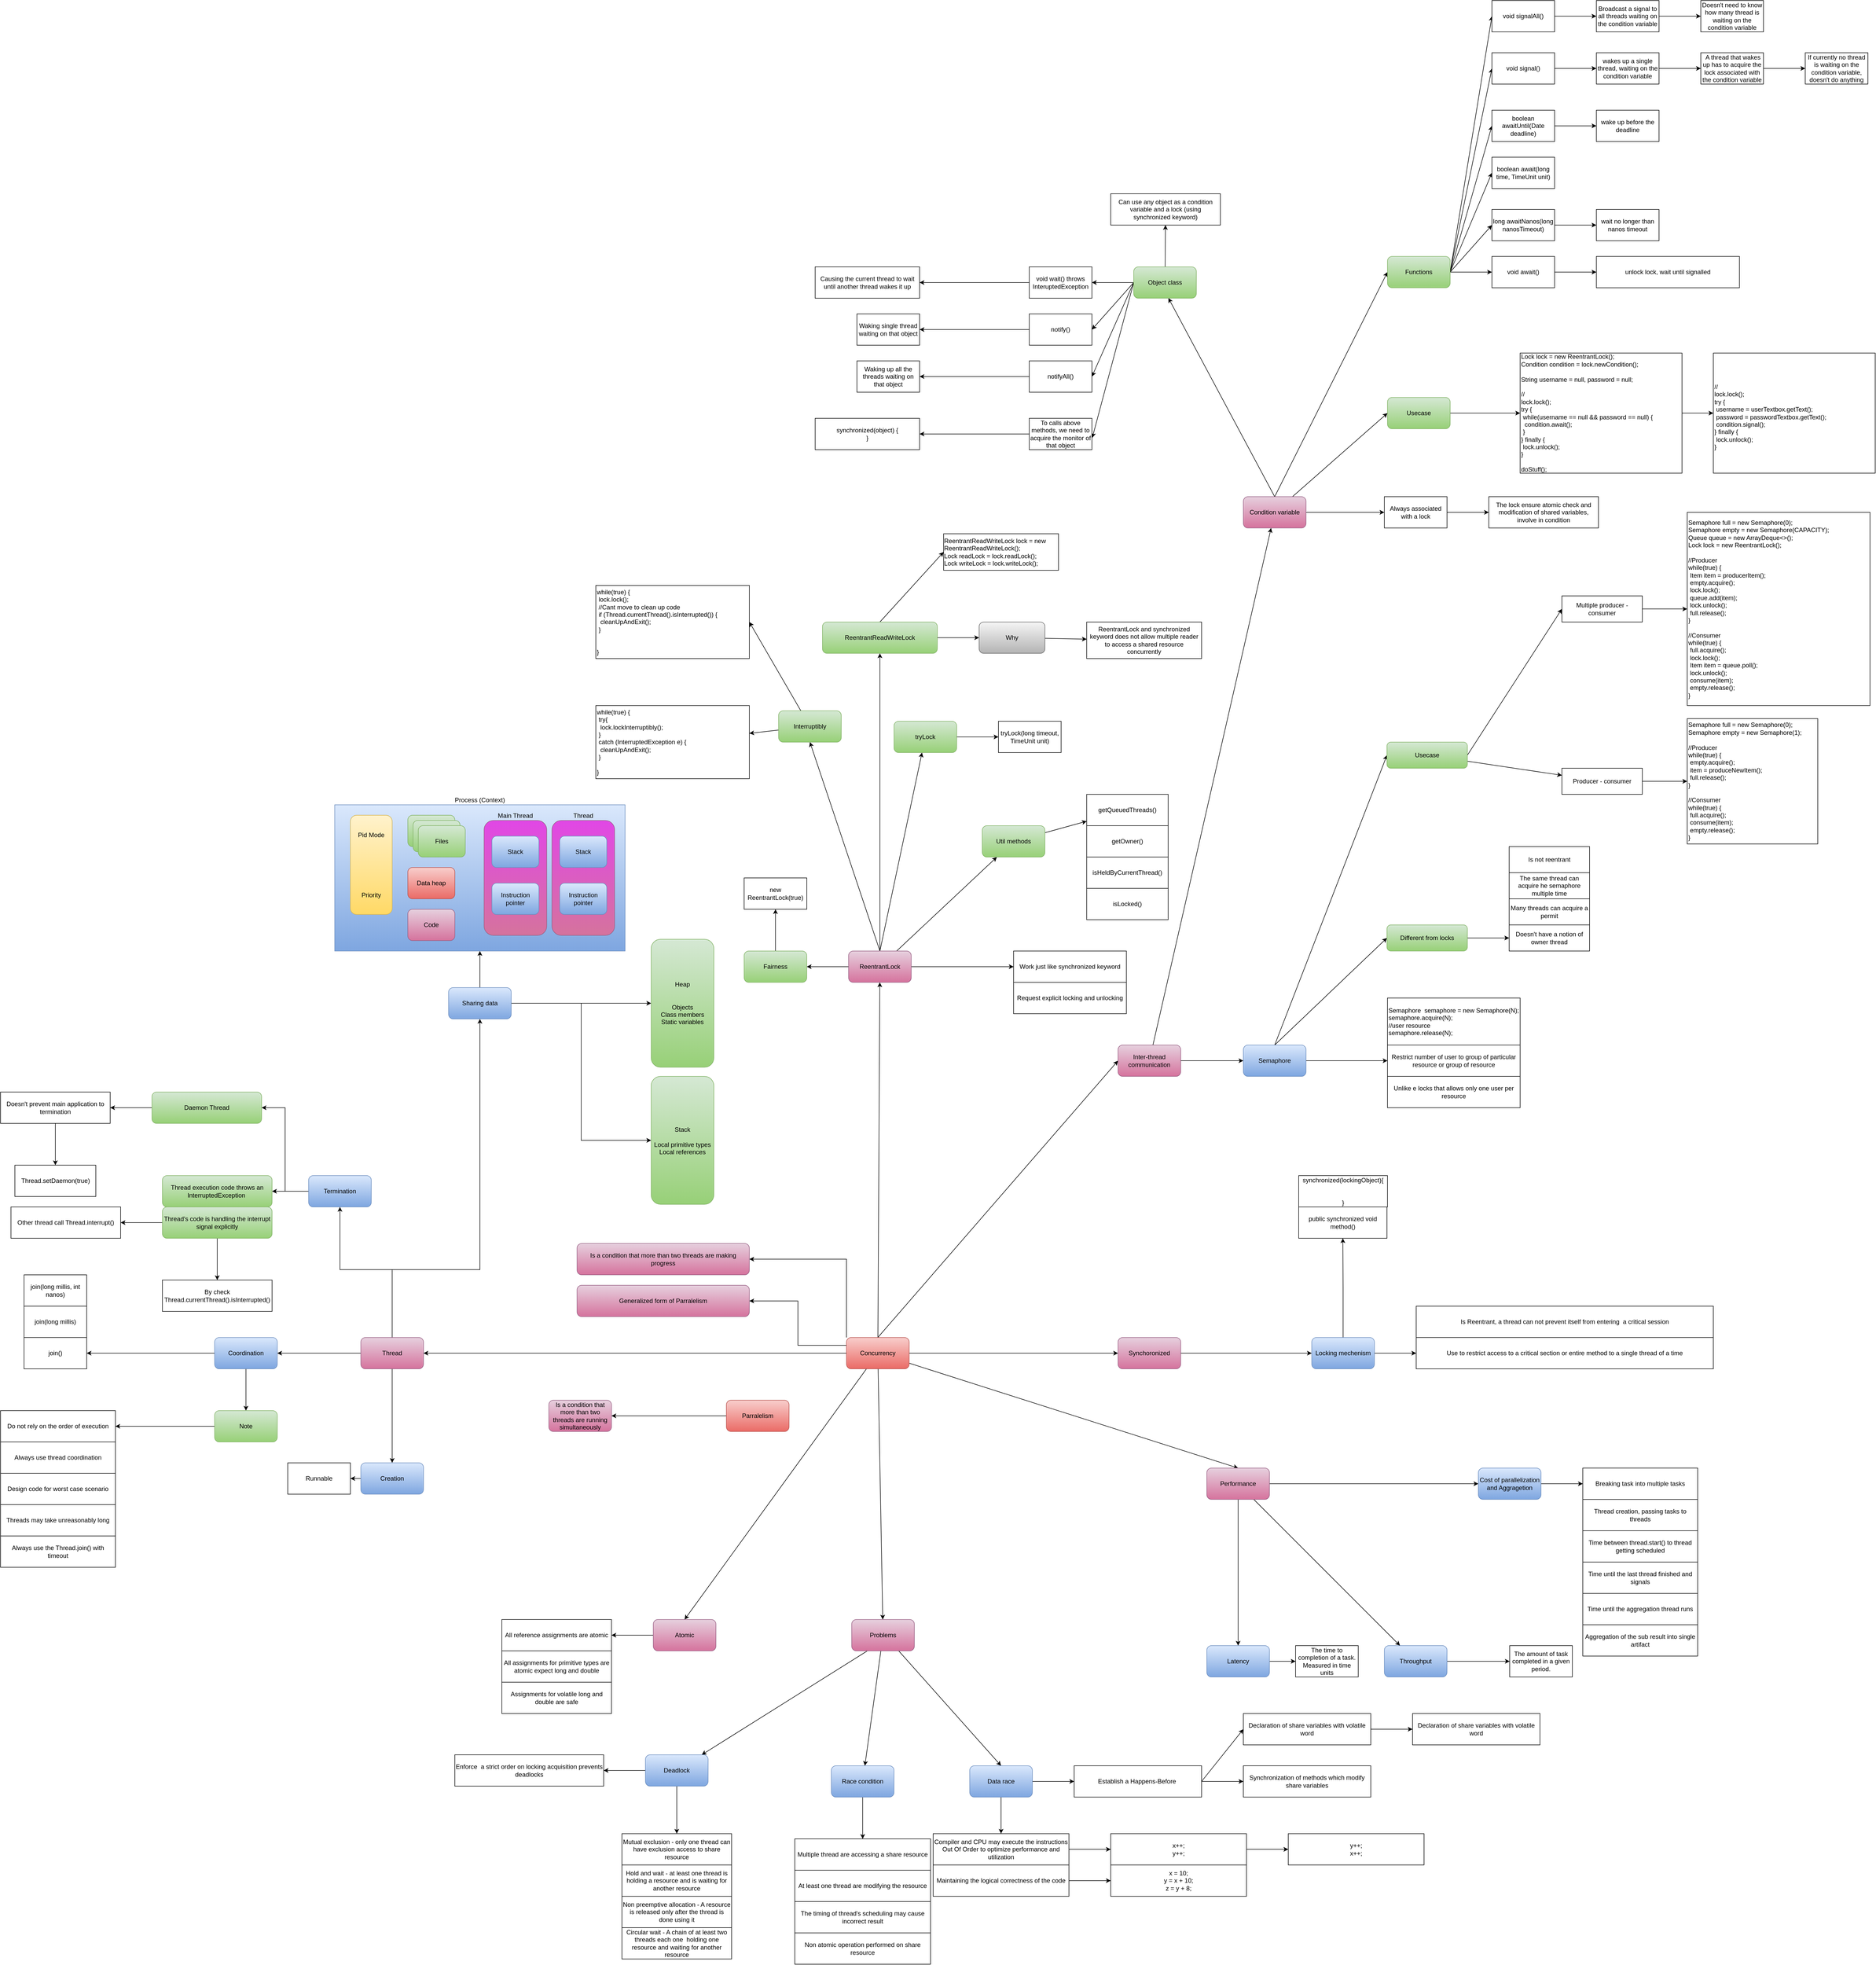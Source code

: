 <mxfile version="15.6.8" type="github">
  <diagram id="oZy7wKbEqz0-zu5jRp38" name="Page-1">
    <mxGraphModel dx="2783" dy="2982" grid="1" gridSize="10" guides="1" tooltips="1" connect="1" arrows="1" fold="1" page="1" pageScale="1" pageWidth="827" pageHeight="1169" math="0" shadow="0">
      <root>
        <mxCell id="0" />
        <mxCell id="1" parent="0" />
        <mxCell id="ih0MxeRuf-zjSA7udGjn-3" value="" style="edgeStyle=orthogonalEdgeStyle;rounded=0;orthogonalLoop=1;jettySize=auto;html=1;" parent="1" source="ih0MxeRuf-zjSA7udGjn-1" target="ih0MxeRuf-zjSA7udGjn-2" edge="1">
          <mxGeometry relative="1" as="geometry" />
        </mxCell>
        <mxCell id="8QjGCknOsjC02xYANgVm-7" value="" style="edgeStyle=orthogonalEdgeStyle;rounded=0;orthogonalLoop=1;jettySize=auto;html=1;" parent="1" source="ih0MxeRuf-zjSA7udGjn-1" target="8QjGCknOsjC02xYANgVm-6" edge="1">
          <mxGeometry relative="1" as="geometry" />
        </mxCell>
        <mxCell id="8QjGCknOsjC02xYANgVm-22" style="orthogonalLoop=1;jettySize=auto;html=1;entryX=0.5;entryY=0;entryDx=0;entryDy=0;rounded=0;strokeColor=none;" parent="1" source="ih0MxeRuf-zjSA7udGjn-1" target="ih0MxeRuf-zjSA7udGjn-39" edge="1">
          <mxGeometry relative="1" as="geometry" />
        </mxCell>
        <mxCell id="8QjGCknOsjC02xYANgVm-23" style="edgeStyle=none;rounded=0;orthogonalLoop=1;jettySize=auto;html=1;entryX=0.5;entryY=0;entryDx=0;entryDy=0;" parent="1" source="ih0MxeRuf-zjSA7udGjn-1" target="ih0MxeRuf-zjSA7udGjn-39" edge="1">
          <mxGeometry relative="1" as="geometry" />
        </mxCell>
        <mxCell id="8QjGCknOsjC02xYANgVm-25" style="edgeStyle=none;rounded=0;orthogonalLoop=1;jettySize=auto;html=1;entryX=0.5;entryY=0;entryDx=0;entryDy=0;" parent="1" source="ih0MxeRuf-zjSA7udGjn-1" target="8QjGCknOsjC02xYANgVm-24" edge="1">
          <mxGeometry relative="1" as="geometry" />
        </mxCell>
        <mxCell id="8QjGCknOsjC02xYANgVm-31" value="" style="edgeStyle=none;rounded=0;orthogonalLoop=1;jettySize=auto;html=1;" parent="1" source="ih0MxeRuf-zjSA7udGjn-1" target="8QjGCknOsjC02xYANgVm-30" edge="1">
          <mxGeometry relative="1" as="geometry" />
        </mxCell>
        <mxCell id="12GSZSamHGXfUHSNvfuX-2" style="rounded=0;orthogonalLoop=1;jettySize=auto;html=1;exitX=0.5;exitY=0;exitDx=0;exitDy=0;entryX=0;entryY=0.5;entryDx=0;entryDy=0;" parent="1" source="ih0MxeRuf-zjSA7udGjn-1" target="12GSZSamHGXfUHSNvfuX-1" edge="1">
          <mxGeometry relative="1" as="geometry" />
        </mxCell>
        <mxCell id="12GSZSamHGXfUHSNvfuX-93" value="" style="edgeStyle=none;rounded=0;orthogonalLoop=1;jettySize=auto;html=1;" parent="1" source="ih0MxeRuf-zjSA7udGjn-1" target="12GSZSamHGXfUHSNvfuX-92" edge="1">
          <mxGeometry relative="1" as="geometry" />
        </mxCell>
        <mxCell id="8wmp2OvwYDWUjcywUx13-3" style="edgeStyle=orthogonalEdgeStyle;rounded=0;orthogonalLoop=1;jettySize=auto;html=1;exitX=0;exitY=0;exitDx=0;exitDy=0;entryX=1;entryY=0.5;entryDx=0;entryDy=0;" edge="1" parent="1" source="ih0MxeRuf-zjSA7udGjn-1" target="8wmp2OvwYDWUjcywUx13-2">
          <mxGeometry relative="1" as="geometry" />
        </mxCell>
        <mxCell id="8wmp2OvwYDWUjcywUx13-8" style="edgeStyle=orthogonalEdgeStyle;rounded=0;orthogonalLoop=1;jettySize=auto;html=1;exitX=0;exitY=0.25;exitDx=0;exitDy=0;entryX=1;entryY=0.5;entryDx=0;entryDy=0;" edge="1" parent="1" source="ih0MxeRuf-zjSA7udGjn-1" target="8wmp2OvwYDWUjcywUx13-7">
          <mxGeometry relative="1" as="geometry" />
        </mxCell>
        <mxCell id="ih0MxeRuf-zjSA7udGjn-1" value="Concurrency" style="rounded=1;whiteSpace=wrap;html=1;gradientColor=#ea6b66;fillColor=#f8cecc;strokeColor=#b85450;" parent="1" vertex="1">
          <mxGeometry x="350" y="370" width="120" height="60" as="geometry" />
        </mxCell>
        <mxCell id="ih0MxeRuf-zjSA7udGjn-7" value="" style="edgeStyle=orthogonalEdgeStyle;rounded=0;orthogonalLoop=1;jettySize=auto;html=1;" parent="1" source="ih0MxeRuf-zjSA7udGjn-2" target="ih0MxeRuf-zjSA7udGjn-6" edge="1">
          <mxGeometry relative="1" as="geometry" />
        </mxCell>
        <mxCell id="ih0MxeRuf-zjSA7udGjn-10" value="" style="edgeStyle=orthogonalEdgeStyle;rounded=0;orthogonalLoop=1;jettySize=auto;html=1;" parent="1" source="ih0MxeRuf-zjSA7udGjn-2" target="ih0MxeRuf-zjSA7udGjn-9" edge="1">
          <mxGeometry relative="1" as="geometry">
            <Array as="points">
              <mxPoint x="-520" y="240" />
              <mxPoint x="-620" y="240" />
            </Array>
          </mxGeometry>
        </mxCell>
        <mxCell id="ih0MxeRuf-zjSA7udGjn-26" value="" style="edgeStyle=orthogonalEdgeStyle;rounded=0;orthogonalLoop=1;jettySize=auto;html=1;" parent="1" source="ih0MxeRuf-zjSA7udGjn-2" target="ih0MxeRuf-zjSA7udGjn-25" edge="1">
          <mxGeometry relative="1" as="geometry" />
        </mxCell>
        <mxCell id="ih0MxeRuf-zjSA7udGjn-62" style="edgeStyle=orthogonalEdgeStyle;rounded=0;orthogonalLoop=1;jettySize=auto;html=1;entryX=0.5;entryY=1;entryDx=0;entryDy=0;" parent="1" source="ih0MxeRuf-zjSA7udGjn-2" target="ih0MxeRuf-zjSA7udGjn-61" edge="1">
          <mxGeometry relative="1" as="geometry">
            <Array as="points">
              <mxPoint x="-520" y="240" />
              <mxPoint x="-352" y="240" />
            </Array>
            <mxPoint x="-360" y="-240" as="targetPoint" />
          </mxGeometry>
        </mxCell>
        <mxCell id="ih0MxeRuf-zjSA7udGjn-2" value="Thread" style="rounded=1;whiteSpace=wrap;html=1;gradientColor=#d5739d;fillColor=#e6d0de;strokeColor=#996185;" parent="1" vertex="1">
          <mxGeometry x="-580" y="370" width="120" height="60" as="geometry" />
        </mxCell>
        <mxCell id="ih0MxeRuf-zjSA7udGjn-4" value="Runnable" style="rounded=0;whiteSpace=wrap;html=1;" parent="1" vertex="1">
          <mxGeometry x="-720" y="610" width="120" height="60" as="geometry" />
        </mxCell>
        <mxCell id="ih0MxeRuf-zjSA7udGjn-8" style="edgeStyle=orthogonalEdgeStyle;rounded=0;orthogonalLoop=1;jettySize=auto;html=1;entryX=1;entryY=0.5;entryDx=0;entryDy=0;" parent="1" source="ih0MxeRuf-zjSA7udGjn-6" target="ih0MxeRuf-zjSA7udGjn-4" edge="1">
          <mxGeometry relative="1" as="geometry" />
        </mxCell>
        <mxCell id="ih0MxeRuf-zjSA7udGjn-6" value="Creation" style="rounded=1;whiteSpace=wrap;html=1;gradientColor=#7ea6e0;fillColor=#dae8fc;strokeColor=#6c8ebf;" parent="1" vertex="1">
          <mxGeometry x="-580" y="610" width="120" height="60" as="geometry" />
        </mxCell>
        <mxCell id="ih0MxeRuf-zjSA7udGjn-12" value="" style="edgeStyle=orthogonalEdgeStyle;rounded=0;orthogonalLoop=1;jettySize=auto;html=1;" parent="1" source="ih0MxeRuf-zjSA7udGjn-9" target="ih0MxeRuf-zjSA7udGjn-11" edge="1">
          <mxGeometry relative="1" as="geometry" />
        </mxCell>
        <mxCell id="ih0MxeRuf-zjSA7udGjn-20" style="edgeStyle=orthogonalEdgeStyle;rounded=0;orthogonalLoop=1;jettySize=auto;html=1;entryX=1;entryY=0.5;entryDx=0;entryDy=0;" parent="1" source="ih0MxeRuf-zjSA7udGjn-9" target="ih0MxeRuf-zjSA7udGjn-19" edge="1">
          <mxGeometry relative="1" as="geometry" />
        </mxCell>
        <mxCell id="ih0MxeRuf-zjSA7udGjn-9" value="Termination" style="rounded=1;whiteSpace=wrap;html=1;gradientColor=#7ea6e0;fillColor=#dae8fc;strokeColor=#6c8ebf;" parent="1" vertex="1">
          <mxGeometry x="-680" y="60" width="120" height="60" as="geometry" />
        </mxCell>
        <mxCell id="ih0MxeRuf-zjSA7udGjn-11" value="Thread execution code throws an InterruptedException&amp;nbsp;" style="rounded=1;whiteSpace=wrap;html=1;gradientColor=#97d077;fillColor=#d5e8d4;strokeColor=#82b366;" parent="1" vertex="1">
          <mxGeometry x="-960" y="60" width="210" height="60" as="geometry" />
        </mxCell>
        <mxCell id="ih0MxeRuf-zjSA7udGjn-15" value="" style="edgeStyle=orthogonalEdgeStyle;rounded=0;orthogonalLoop=1;jettySize=auto;html=1;" parent="1" source="ih0MxeRuf-zjSA7udGjn-13" target="ih0MxeRuf-zjSA7udGjn-14" edge="1">
          <mxGeometry relative="1" as="geometry" />
        </mxCell>
        <mxCell id="ih0MxeRuf-zjSA7udGjn-17" value="" style="edgeStyle=orthogonalEdgeStyle;rounded=0;orthogonalLoop=1;jettySize=auto;html=1;" parent="1" source="ih0MxeRuf-zjSA7udGjn-13" target="ih0MxeRuf-zjSA7udGjn-16" edge="1">
          <mxGeometry relative="1" as="geometry" />
        </mxCell>
        <mxCell id="ih0MxeRuf-zjSA7udGjn-13" value="Thread&#39;s code is handling the interrupt signal explicitly" style="rounded=1;whiteSpace=wrap;html=1;gradientColor=#97d077;fillColor=#d5e8d4;strokeColor=#82b366;" parent="1" vertex="1">
          <mxGeometry x="-960" y="120" width="210" height="60" as="geometry" />
        </mxCell>
        <mxCell id="ih0MxeRuf-zjSA7udGjn-14" value="By check Thread.currentThread().isInterrupted()" style="rounded=0;whiteSpace=wrap;html=1;" parent="1" vertex="1">
          <mxGeometry x="-960" y="260" width="210" height="60" as="geometry" />
        </mxCell>
        <mxCell id="ih0MxeRuf-zjSA7udGjn-16" value="Other thread call Thread.interrupt()" style="rounded=0;whiteSpace=wrap;html=1;" parent="1" vertex="1">
          <mxGeometry x="-1250" y="120" width="210" height="60" as="geometry" />
        </mxCell>
        <mxCell id="ih0MxeRuf-zjSA7udGjn-22" value="" style="edgeStyle=orthogonalEdgeStyle;rounded=0;orthogonalLoop=1;jettySize=auto;html=1;" parent="1" source="ih0MxeRuf-zjSA7udGjn-19" target="ih0MxeRuf-zjSA7udGjn-21" edge="1">
          <mxGeometry relative="1" as="geometry" />
        </mxCell>
        <mxCell id="ih0MxeRuf-zjSA7udGjn-19" value="Daemon Thread" style="rounded=1;whiteSpace=wrap;html=1;gradientColor=#97d077;fillColor=#d5e8d4;strokeColor=#82b366;" parent="1" vertex="1">
          <mxGeometry x="-980" y="-100" width="210" height="60" as="geometry" />
        </mxCell>
        <mxCell id="ih0MxeRuf-zjSA7udGjn-24" value="" style="edgeStyle=orthogonalEdgeStyle;rounded=0;orthogonalLoop=1;jettySize=auto;html=1;" parent="1" source="ih0MxeRuf-zjSA7udGjn-21" target="ih0MxeRuf-zjSA7udGjn-23" edge="1">
          <mxGeometry relative="1" as="geometry" />
        </mxCell>
        <mxCell id="ih0MxeRuf-zjSA7udGjn-21" value="Doesn&#39;t prevent main application to termination" style="rounded=0;whiteSpace=wrap;html=1;" parent="1" vertex="1">
          <mxGeometry x="-1270" y="-100" width="210" height="60" as="geometry" />
        </mxCell>
        <mxCell id="ih0MxeRuf-zjSA7udGjn-23" value="Thread.setDaemon(true)" style="whiteSpace=wrap;html=1;rounded=0;" parent="1" vertex="1">
          <mxGeometry x="-1242.5" y="40" width="155" height="60" as="geometry" />
        </mxCell>
        <mxCell id="ih0MxeRuf-zjSA7udGjn-28" value="" style="edgeStyle=orthogonalEdgeStyle;rounded=0;orthogonalLoop=1;jettySize=auto;html=1;" parent="1" source="ih0MxeRuf-zjSA7udGjn-25" target="ih0MxeRuf-zjSA7udGjn-27" edge="1">
          <mxGeometry relative="1" as="geometry" />
        </mxCell>
        <mxCell id="ih0MxeRuf-zjSA7udGjn-32" value="" style="edgeStyle=orthogonalEdgeStyle;rounded=0;orthogonalLoop=1;jettySize=auto;html=1;" parent="1" source="ih0MxeRuf-zjSA7udGjn-25" target="ih0MxeRuf-zjSA7udGjn-31" edge="1">
          <mxGeometry relative="1" as="geometry" />
        </mxCell>
        <mxCell id="ih0MxeRuf-zjSA7udGjn-25" value="Coordination" style="rounded=1;whiteSpace=wrap;html=1;gradientColor=#7ea6e0;fillColor=#dae8fc;strokeColor=#6c8ebf;" parent="1" vertex="1">
          <mxGeometry x="-860" y="370" width="120" height="60" as="geometry" />
        </mxCell>
        <mxCell id="ih0MxeRuf-zjSA7udGjn-27" value="join()" style="rounded=0;whiteSpace=wrap;html=1;" parent="1" vertex="1">
          <mxGeometry x="-1225" y="370" width="120" height="60" as="geometry" />
        </mxCell>
        <mxCell id="ih0MxeRuf-zjSA7udGjn-29" value="join(long millis, int nanos)" style="rounded=0;whiteSpace=wrap;html=1;" parent="1" vertex="1">
          <mxGeometry x="-1225" y="250" width="120" height="60" as="geometry" />
        </mxCell>
        <mxCell id="ih0MxeRuf-zjSA7udGjn-30" value="join(long millis)" style="rounded=0;whiteSpace=wrap;html=1;" parent="1" vertex="1">
          <mxGeometry x="-1225" y="310" width="120" height="60" as="geometry" />
        </mxCell>
        <mxCell id="ih0MxeRuf-zjSA7udGjn-34" value="" style="edgeStyle=orthogonalEdgeStyle;rounded=0;orthogonalLoop=1;jettySize=auto;html=1;" parent="1" source="ih0MxeRuf-zjSA7udGjn-31" target="ih0MxeRuf-zjSA7udGjn-33" edge="1">
          <mxGeometry relative="1" as="geometry" />
        </mxCell>
        <mxCell id="ih0MxeRuf-zjSA7udGjn-31" value="Note" style="rounded=1;whiteSpace=wrap;html=1;gradientColor=#97d077;fillColor=#d5e8d4;strokeColor=#82b366;" parent="1" vertex="1">
          <mxGeometry x="-860" y="510" width="120" height="60" as="geometry" />
        </mxCell>
        <mxCell id="ih0MxeRuf-zjSA7udGjn-33" value="Do not rely on the order of execution" style="rounded=0;whiteSpace=wrap;html=1;" parent="1" vertex="1">
          <mxGeometry x="-1270" y="510" width="220" height="60" as="geometry" />
        </mxCell>
        <mxCell id="ih0MxeRuf-zjSA7udGjn-35" value="Always use thread coordination" style="rounded=0;whiteSpace=wrap;html=1;" parent="1" vertex="1">
          <mxGeometry x="-1270" y="570" width="220" height="60" as="geometry" />
        </mxCell>
        <mxCell id="ih0MxeRuf-zjSA7udGjn-36" value="Design code for worst case scenario" style="rounded=0;whiteSpace=wrap;html=1;" parent="1" vertex="1">
          <mxGeometry x="-1270" y="630" width="220" height="60" as="geometry" />
        </mxCell>
        <mxCell id="ih0MxeRuf-zjSA7udGjn-37" value="Threads may take unreasonably long" style="rounded=0;whiteSpace=wrap;html=1;" parent="1" vertex="1">
          <mxGeometry x="-1270" y="690" width="220" height="60" as="geometry" />
        </mxCell>
        <mxCell id="ih0MxeRuf-zjSA7udGjn-38" value="Always use the Thread.join() with timeout" style="rounded=0;whiteSpace=wrap;html=1;" parent="1" vertex="1">
          <mxGeometry x="-1270" y="750" width="220" height="60" as="geometry" />
        </mxCell>
        <mxCell id="ih0MxeRuf-zjSA7udGjn-42" value="" style="edgeStyle=orthogonalEdgeStyle;rounded=0;orthogonalLoop=1;jettySize=auto;html=1;" parent="1" source="ih0MxeRuf-zjSA7udGjn-39" target="ih0MxeRuf-zjSA7udGjn-41" edge="1">
          <mxGeometry relative="1" as="geometry" />
        </mxCell>
        <mxCell id="ih0MxeRuf-zjSA7udGjn-46" value="" style="rounded=0;orthogonalLoop=1;jettySize=auto;html=1;" parent="1" source="ih0MxeRuf-zjSA7udGjn-39" target="ih0MxeRuf-zjSA7udGjn-45" edge="1">
          <mxGeometry relative="1" as="geometry" />
        </mxCell>
        <mxCell id="ih0MxeRuf-zjSA7udGjn-50" value="" style="edgeStyle=orthogonalEdgeStyle;rounded=0;orthogonalLoop=1;jettySize=auto;html=1;" parent="1" source="ih0MxeRuf-zjSA7udGjn-39" target="ih0MxeRuf-zjSA7udGjn-49" edge="1">
          <mxGeometry relative="1" as="geometry" />
        </mxCell>
        <mxCell id="ih0MxeRuf-zjSA7udGjn-39" value="Performance" style="rounded=1;whiteSpace=wrap;html=1;gradientColor=#d5739d;fillColor=#e6d0de;strokeColor=#996185;" parent="1" vertex="1">
          <mxGeometry x="1040" y="620" width="120" height="60" as="geometry" />
        </mxCell>
        <mxCell id="ih0MxeRuf-zjSA7udGjn-44" value="" style="edgeStyle=orthogonalEdgeStyle;rounded=0;orthogonalLoop=1;jettySize=auto;html=1;" parent="1" source="ih0MxeRuf-zjSA7udGjn-41" target="ih0MxeRuf-zjSA7udGjn-43" edge="1">
          <mxGeometry relative="1" as="geometry" />
        </mxCell>
        <mxCell id="ih0MxeRuf-zjSA7udGjn-41" value="Latency" style="rounded=1;whiteSpace=wrap;html=1;gradientColor=#7ea6e0;fillColor=#dae8fc;strokeColor=#6c8ebf;" parent="1" vertex="1">
          <mxGeometry x="1040" y="960" width="120" height="60" as="geometry" />
        </mxCell>
        <mxCell id="ih0MxeRuf-zjSA7udGjn-43" value="The time to completion of a task. Measured in time units" style="rounded=0;whiteSpace=wrap;html=1;" parent="1" vertex="1">
          <mxGeometry x="1210" y="960" width="120" height="60" as="geometry" />
        </mxCell>
        <mxCell id="ih0MxeRuf-zjSA7udGjn-48" value="" style="edgeStyle=orthogonalEdgeStyle;rounded=0;orthogonalLoop=1;jettySize=auto;html=1;" parent="1" source="ih0MxeRuf-zjSA7udGjn-45" target="ih0MxeRuf-zjSA7udGjn-47" edge="1">
          <mxGeometry relative="1" as="geometry" />
        </mxCell>
        <mxCell id="ih0MxeRuf-zjSA7udGjn-45" value="Throughput" style="rounded=1;whiteSpace=wrap;html=1;gradientColor=#7ea6e0;fillColor=#dae8fc;strokeColor=#6c8ebf;" parent="1" vertex="1">
          <mxGeometry x="1380" y="960" width="120" height="60" as="geometry" />
        </mxCell>
        <mxCell id="ih0MxeRuf-zjSA7udGjn-47" value="The amount of task completed in a given period." style="whiteSpace=wrap;html=1;rounded=0;" parent="1" vertex="1">
          <mxGeometry x="1620" y="960" width="120" height="60" as="geometry" />
        </mxCell>
        <mxCell id="ih0MxeRuf-zjSA7udGjn-52" value="" style="edgeStyle=orthogonalEdgeStyle;rounded=0;orthogonalLoop=1;jettySize=auto;html=1;" parent="1" source="ih0MxeRuf-zjSA7udGjn-49" target="ih0MxeRuf-zjSA7udGjn-51" edge="1">
          <mxGeometry relative="1" as="geometry" />
        </mxCell>
        <mxCell id="ih0MxeRuf-zjSA7udGjn-49" value="Cost of parallelization and Aggragetion" style="rounded=1;whiteSpace=wrap;html=1;gradientColor=#7ea6e0;fillColor=#dae8fc;strokeColor=#6c8ebf;" parent="1" vertex="1">
          <mxGeometry x="1560" y="620" width="120" height="60" as="geometry" />
        </mxCell>
        <mxCell id="ih0MxeRuf-zjSA7udGjn-51" value="Breaking task into multiple tasks" style="rounded=0;whiteSpace=wrap;html=1;" parent="1" vertex="1">
          <mxGeometry x="1760" y="620" width="220" height="60" as="geometry" />
        </mxCell>
        <mxCell id="ih0MxeRuf-zjSA7udGjn-53" value="Thread creation, passing tasks to threads" style="rounded=0;whiteSpace=wrap;html=1;" parent="1" vertex="1">
          <mxGeometry x="1760" y="680" width="220" height="60" as="geometry" />
        </mxCell>
        <mxCell id="ih0MxeRuf-zjSA7udGjn-54" value="Time between thread.start() to thread getting scheduled" style="rounded=0;whiteSpace=wrap;html=1;" parent="1" vertex="1">
          <mxGeometry x="1760" y="740" width="220" height="60" as="geometry" />
        </mxCell>
        <mxCell id="ih0MxeRuf-zjSA7udGjn-55" value="Time until the last thread finished and signals" style="rounded=0;whiteSpace=wrap;html=1;" parent="1" vertex="1">
          <mxGeometry x="1760" y="800" width="220" height="60" as="geometry" />
        </mxCell>
        <mxCell id="ih0MxeRuf-zjSA7udGjn-56" value="Time until the aggregation thread runs" style="rounded=0;whiteSpace=wrap;html=1;" parent="1" vertex="1">
          <mxGeometry x="1760" y="860" width="220" height="60" as="geometry" />
        </mxCell>
        <mxCell id="ih0MxeRuf-zjSA7udGjn-57" value="Aggregation of the sub result into single artifact" style="rounded=0;whiteSpace=wrap;html=1;" parent="1" vertex="1">
          <mxGeometry x="1760" y="920" width="220" height="60" as="geometry" />
        </mxCell>
        <mxCell id="8QjGCknOsjC02xYANgVm-1" value="" style="edgeStyle=orthogonalEdgeStyle;rounded=0;orthogonalLoop=1;jettySize=auto;html=1;entryX=0.5;entryY=1;entryDx=0;entryDy=0;" parent="1" source="ih0MxeRuf-zjSA7udGjn-61" target="ih0MxeRuf-zjSA7udGjn-64" edge="1">
          <mxGeometry relative="1" as="geometry" />
        </mxCell>
        <mxCell id="8QjGCknOsjC02xYANgVm-3" value="" style="edgeStyle=orthogonalEdgeStyle;rounded=0;orthogonalLoop=1;jettySize=auto;html=1;" parent="1" source="ih0MxeRuf-zjSA7udGjn-61" target="8QjGCknOsjC02xYANgVm-2" edge="1">
          <mxGeometry relative="1" as="geometry" />
        </mxCell>
        <mxCell id="8QjGCknOsjC02xYANgVm-5" style="edgeStyle=orthogonalEdgeStyle;rounded=0;orthogonalLoop=1;jettySize=auto;html=1;entryX=0;entryY=0.5;entryDx=0;entryDy=0;" parent="1" source="ih0MxeRuf-zjSA7udGjn-61" target="8QjGCknOsjC02xYANgVm-4" edge="1">
          <mxGeometry relative="1" as="geometry" />
        </mxCell>
        <mxCell id="ih0MxeRuf-zjSA7udGjn-61" value="Sharing data" style="rounded=1;whiteSpace=wrap;html=1;gradientColor=#7ea6e0;fillColor=#dae8fc;strokeColor=#6c8ebf;" parent="1" vertex="1">
          <mxGeometry x="-412" y="-300" width="120" height="60" as="geometry" />
        </mxCell>
        <mxCell id="ih0MxeRuf-zjSA7udGjn-64" value="Process (Context)" style="rounded=0;whiteSpace=wrap;html=1;gradientColor=#7ea6e0;fillColor=#dae8fc;strokeColor=#6c8ebf;labelPosition=center;verticalLabelPosition=top;align=center;verticalAlign=bottom;textDirection=ltr;arcSize=0;" parent="1" vertex="1">
          <mxGeometry x="-630" y="-650" width="556" height="280" as="geometry" />
        </mxCell>
        <mxCell id="ih0MxeRuf-zjSA7udGjn-65" value="Pid Mode&lt;br&gt;&lt;br&gt;&lt;br&gt;&lt;br&gt;&lt;br&gt;&lt;br&gt;&lt;br&gt;&lt;br&gt;Priority" style="rounded=1;whiteSpace=wrap;html=1;gradientColor=#ffd966;fillColor=#fff2cc;strokeColor=#d6b656;" parent="1" vertex="1">
          <mxGeometry x="-600" y="-630" width="80" height="190" as="geometry" />
        </mxCell>
        <mxCell id="ih0MxeRuf-zjSA7udGjn-66" value="Files" style="rounded=1;whiteSpace=wrap;html=1;gradientColor=#97d077;fillColor=#d5e8d4;strokeColor=#82b366;" parent="1" vertex="1">
          <mxGeometry x="-490" y="-630" width="90" height="60" as="geometry" />
        </mxCell>
        <mxCell id="ih0MxeRuf-zjSA7udGjn-67" value="Files" style="rounded=1;whiteSpace=wrap;html=1;gradientColor=#97d077;fillColor=#d5e8d4;strokeColor=#82b366;" parent="1" vertex="1">
          <mxGeometry x="-480" y="-620" width="90" height="60" as="geometry" />
        </mxCell>
        <mxCell id="ih0MxeRuf-zjSA7udGjn-68" value="Files" style="rounded=1;whiteSpace=wrap;html=1;gradientColor=#97d077;fillColor=#d5e8d4;strokeColor=#82b366;" parent="1" vertex="1">
          <mxGeometry x="-470" y="-610" width="90" height="60" as="geometry" />
        </mxCell>
        <mxCell id="ih0MxeRuf-zjSA7udGjn-69" value="Data heap" style="rounded=1;whiteSpace=wrap;html=1;gradientColor=#ea6b66;fillColor=#f8cecc;strokeColor=#b85450;" parent="1" vertex="1">
          <mxGeometry x="-490" y="-530" width="90" height="60" as="geometry" />
        </mxCell>
        <mxCell id="ih0MxeRuf-zjSA7udGjn-70" value="Code" style="rounded=1;whiteSpace=wrap;html=1;gradientColor=#d5739d;fillColor=#e6d0de;strokeColor=#996185;" parent="1" vertex="1">
          <mxGeometry x="-490" y="-450" width="90" height="60" as="geometry" />
        </mxCell>
        <mxCell id="ih0MxeRuf-zjSA7udGjn-71" value="Main Thread" style="rounded=1;whiteSpace=wrap;html=1;gradientColor=#d5739d;fillColor=#E147E6;strokeColor=#996185;labelPosition=center;verticalLabelPosition=top;align=center;verticalAlign=bottom;" parent="1" vertex="1">
          <mxGeometry x="-344" y="-620" width="120" height="220" as="geometry" />
        </mxCell>
        <mxCell id="ih0MxeRuf-zjSA7udGjn-72" value="Stack" style="rounded=1;whiteSpace=wrap;html=1;gradientColor=#7ea6e0;fillColor=#dae8fc;strokeColor=#6c8ebf;" parent="1" vertex="1">
          <mxGeometry x="-329" y="-590" width="90" height="60" as="geometry" />
        </mxCell>
        <mxCell id="ih0MxeRuf-zjSA7udGjn-73" value="Instruction pointer" style="rounded=1;whiteSpace=wrap;html=1;gradientColor=#7ea6e0;fillColor=#dae8fc;strokeColor=#6c8ebf;" parent="1" vertex="1">
          <mxGeometry x="-329" y="-500" width="90" height="60" as="geometry" />
        </mxCell>
        <mxCell id="ih0MxeRuf-zjSA7udGjn-80" value="Thread" style="rounded=1;whiteSpace=wrap;html=1;gradientColor=#d5739d;fillColor=#E147E6;strokeColor=#996185;labelPosition=center;verticalLabelPosition=top;align=center;verticalAlign=bottom;" parent="1" vertex="1">
          <mxGeometry x="-214" y="-620" width="120" height="220" as="geometry" />
        </mxCell>
        <mxCell id="ih0MxeRuf-zjSA7udGjn-81" value="Stack" style="rounded=1;whiteSpace=wrap;html=1;gradientColor=#7ea6e0;fillColor=#dae8fc;strokeColor=#6c8ebf;" parent="1" vertex="1">
          <mxGeometry x="-199" y="-590" width="90" height="60" as="geometry" />
        </mxCell>
        <mxCell id="ih0MxeRuf-zjSA7udGjn-82" value="Instruction pointer" style="rounded=1;whiteSpace=wrap;html=1;gradientColor=#7ea6e0;fillColor=#dae8fc;strokeColor=#6c8ebf;" parent="1" vertex="1">
          <mxGeometry x="-199" y="-500" width="90" height="60" as="geometry" />
        </mxCell>
        <mxCell id="8QjGCknOsjC02xYANgVm-2" value="Heap&lt;br&gt;&lt;br&gt;&lt;br&gt;Objects&lt;br&gt;Class members&lt;br&gt;Static variables" style="rounded=1;whiteSpace=wrap;html=1;gradientColor=#97d077;fillColor=#d5e8d4;strokeColor=#82b366;labelPosition=center;verticalLabelPosition=middle;align=center;verticalAlign=middle;" parent="1" vertex="1">
          <mxGeometry x="-24" y="-392.5" width="120" height="245" as="geometry" />
        </mxCell>
        <mxCell id="8QjGCknOsjC02xYANgVm-4" value="Stack&lt;br&gt;&lt;br&gt;Local primitive types&lt;br&gt;Local references" style="rounded=1;whiteSpace=wrap;html=1;gradientColor=#97d077;fillColor=#d5e8d4;strokeColor=#82b366;labelPosition=center;verticalLabelPosition=middle;align=center;verticalAlign=middle;" parent="1" vertex="1">
          <mxGeometry x="-24" y="-130" width="120" height="245" as="geometry" />
        </mxCell>
        <mxCell id="8QjGCknOsjC02xYANgVm-9" value="" style="edgeStyle=orthogonalEdgeStyle;rounded=0;orthogonalLoop=1;jettySize=auto;html=1;" parent="1" source="8QjGCknOsjC02xYANgVm-6" target="8QjGCknOsjC02xYANgVm-8" edge="1">
          <mxGeometry relative="1" as="geometry" />
        </mxCell>
        <mxCell id="8QjGCknOsjC02xYANgVm-6" value="Synchoronized" style="rounded=1;whiteSpace=wrap;html=1;gradientColor=#d5739d;fillColor=#e6d0de;strokeColor=#996185;" parent="1" vertex="1">
          <mxGeometry x="870" y="370" width="120" height="60" as="geometry" />
        </mxCell>
        <mxCell id="8QjGCknOsjC02xYANgVm-11" value="" style="edgeStyle=orthogonalEdgeStyle;rounded=0;orthogonalLoop=1;jettySize=auto;html=1;" parent="1" source="8QjGCknOsjC02xYANgVm-8" target="8QjGCknOsjC02xYANgVm-10" edge="1">
          <mxGeometry relative="1" as="geometry" />
        </mxCell>
        <mxCell id="8QjGCknOsjC02xYANgVm-13" value="" style="edgeStyle=orthogonalEdgeStyle;rounded=0;orthogonalLoop=1;jettySize=auto;html=1;" parent="1" source="8QjGCknOsjC02xYANgVm-8" target="8QjGCknOsjC02xYANgVm-12" edge="1">
          <mxGeometry relative="1" as="geometry" />
        </mxCell>
        <mxCell id="8QjGCknOsjC02xYANgVm-8" value="Locking mechenism" style="rounded=1;whiteSpace=wrap;html=1;gradientColor=#7ea6e0;fillColor=#dae8fc;strokeColor=#6c8ebf;" parent="1" vertex="1">
          <mxGeometry x="1241" y="370" width="120" height="60" as="geometry" />
        </mxCell>
        <mxCell id="8QjGCknOsjC02xYANgVm-10" value="Use to restrict access to a critical section or entire method to a single thread of a time" style="rounded=0;whiteSpace=wrap;html=1;" parent="1" vertex="1">
          <mxGeometry x="1441" y="370" width="569" height="60" as="geometry" />
        </mxCell>
        <mxCell id="8QjGCknOsjC02xYANgVm-12" value="public synchronized void method()" style="rounded=0;whiteSpace=wrap;html=1;" parent="1" vertex="1">
          <mxGeometry x="1216" y="120" width="169" height="60" as="geometry" />
        </mxCell>
        <mxCell id="8QjGCknOsjC02xYANgVm-14" value="synchronized(lockingObject){&lt;br&gt;&lt;br&gt;&lt;br&gt;}&lt;br&gt;" style="rounded=0;whiteSpace=wrap;html=1;" parent="1" vertex="1">
          <mxGeometry x="1216" y="60" width="170" height="60" as="geometry" />
        </mxCell>
        <mxCell id="8QjGCknOsjC02xYANgVm-16" value="Is Reentrant, a thread can not prevent itself from entering&amp;nbsp; a critical session" style="rounded=0;whiteSpace=wrap;html=1;" parent="1" vertex="1">
          <mxGeometry x="1441" y="310" width="569" height="60" as="geometry" />
        </mxCell>
        <mxCell id="8QjGCknOsjC02xYANgVm-27" value="" style="edgeStyle=none;rounded=0;orthogonalLoop=1;jettySize=auto;html=1;" parent="1" source="8QjGCknOsjC02xYANgVm-24" target="8QjGCknOsjC02xYANgVm-26" edge="1">
          <mxGeometry relative="1" as="geometry" />
        </mxCell>
        <mxCell id="8QjGCknOsjC02xYANgVm-24" value="Atomic" style="rounded=1;whiteSpace=wrap;html=1;gradientColor=#d5739d;fillColor=#e6d0de;strokeColor=#996185;" parent="1" vertex="1">
          <mxGeometry x="-20" y="910" width="120" height="60" as="geometry" />
        </mxCell>
        <mxCell id="8QjGCknOsjC02xYANgVm-26" value="All reference assignments are atomic" style="rounded=0;whiteSpace=wrap;html=1;" parent="1" vertex="1">
          <mxGeometry x="-310" y="910" width="210" height="60" as="geometry" />
        </mxCell>
        <mxCell id="8QjGCknOsjC02xYANgVm-28" value="All assignments for primitive types are atomic expect long and double" style="rounded=0;whiteSpace=wrap;html=1;" parent="1" vertex="1">
          <mxGeometry x="-310" y="970" width="210" height="60" as="geometry" />
        </mxCell>
        <mxCell id="8QjGCknOsjC02xYANgVm-29" value="Assignments for volatile long and double are safe" style="rounded=0;whiteSpace=wrap;html=1;" parent="1" vertex="1">
          <mxGeometry x="-310" y="1030" width="210" height="60" as="geometry" />
        </mxCell>
        <mxCell id="8QjGCknOsjC02xYANgVm-33" value="" style="edgeStyle=none;rounded=0;orthogonalLoop=1;jettySize=auto;html=1;" parent="1" source="8QjGCknOsjC02xYANgVm-30" target="8QjGCknOsjC02xYANgVm-32" edge="1">
          <mxGeometry relative="1" as="geometry" />
        </mxCell>
        <mxCell id="8QjGCknOsjC02xYANgVm-40" style="edgeStyle=none;rounded=0;orthogonalLoop=1;jettySize=auto;html=1;exitX=0.75;exitY=1;exitDx=0;exitDy=0;entryX=0.5;entryY=0;entryDx=0;entryDy=0;" parent="1" source="8QjGCknOsjC02xYANgVm-30" target="8QjGCknOsjC02xYANgVm-39" edge="1">
          <mxGeometry relative="1" as="geometry" />
        </mxCell>
        <mxCell id="8QjGCknOsjC02xYANgVm-61" style="edgeStyle=none;rounded=0;orthogonalLoop=1;jettySize=auto;html=1;exitX=0.25;exitY=1;exitDx=0;exitDy=0;" parent="1" source="8QjGCknOsjC02xYANgVm-30" target="8QjGCknOsjC02xYANgVm-59" edge="1">
          <mxGeometry relative="1" as="geometry" />
        </mxCell>
        <mxCell id="8QjGCknOsjC02xYANgVm-30" value="Problems" style="rounded=1;whiteSpace=wrap;html=1;gradientColor=#d5739d;fillColor=#e6d0de;strokeColor=#996185;" parent="1" vertex="1">
          <mxGeometry x="360" y="910" width="120" height="60" as="geometry" />
        </mxCell>
        <mxCell id="8QjGCknOsjC02xYANgVm-35" value="" style="edgeStyle=none;rounded=0;orthogonalLoop=1;jettySize=auto;html=1;" parent="1" source="8QjGCknOsjC02xYANgVm-32" target="8QjGCknOsjC02xYANgVm-34" edge="1">
          <mxGeometry relative="1" as="geometry" />
        </mxCell>
        <mxCell id="8QjGCknOsjC02xYANgVm-32" value="Race condition" style="rounded=1;whiteSpace=wrap;html=1;gradientColor=#7ea6e0;fillColor=#dae8fc;strokeColor=#6c8ebf;" parent="1" vertex="1">
          <mxGeometry x="321" y="1190" width="120" height="60" as="geometry" />
        </mxCell>
        <mxCell id="8QjGCknOsjC02xYANgVm-34" value="Multiple thread are accessing a share resource" style="rounded=0;whiteSpace=wrap;html=1;" parent="1" vertex="1">
          <mxGeometry x="251" y="1330" width="260" height="60" as="geometry" />
        </mxCell>
        <mxCell id="8QjGCknOsjC02xYANgVm-36" value="At least one thread are modifying the resource" style="rounded=0;whiteSpace=wrap;html=1;" parent="1" vertex="1">
          <mxGeometry x="251" y="1390" width="260" height="60" as="geometry" />
        </mxCell>
        <mxCell id="8QjGCknOsjC02xYANgVm-37" value="The timing of thread&#39;s scheduling may cause incorrect result" style="rounded=0;whiteSpace=wrap;html=1;" parent="1" vertex="1">
          <mxGeometry x="251" y="1450" width="260" height="60" as="geometry" />
        </mxCell>
        <mxCell id="8QjGCknOsjC02xYANgVm-38" value="Non atomic operation performed on share resource" style="rounded=0;whiteSpace=wrap;html=1;" parent="1" vertex="1">
          <mxGeometry x="251" y="1510" width="260" height="60" as="geometry" />
        </mxCell>
        <mxCell id="8QjGCknOsjC02xYANgVm-42" value="" style="edgeStyle=none;rounded=0;orthogonalLoop=1;jettySize=auto;html=1;" parent="1" source="8QjGCknOsjC02xYANgVm-39" target="8QjGCknOsjC02xYANgVm-41" edge="1">
          <mxGeometry relative="1" as="geometry" />
        </mxCell>
        <mxCell id="8QjGCknOsjC02xYANgVm-52" value="" style="edgeStyle=none;rounded=0;orthogonalLoop=1;jettySize=auto;html=1;" parent="1" source="8QjGCknOsjC02xYANgVm-39" target="8QjGCknOsjC02xYANgVm-51" edge="1">
          <mxGeometry relative="1" as="geometry" />
        </mxCell>
        <mxCell id="8QjGCknOsjC02xYANgVm-39" value="Data race" style="rounded=1;whiteSpace=wrap;html=1;gradientColor=#7ea6e0;fillColor=#dae8fc;strokeColor=#6c8ebf;" parent="1" vertex="1">
          <mxGeometry x="586" y="1190" width="120" height="60" as="geometry" />
        </mxCell>
        <mxCell id="8QjGCknOsjC02xYANgVm-48" value="" style="edgeStyle=none;rounded=0;orthogonalLoop=1;jettySize=auto;html=1;" parent="1" source="8QjGCknOsjC02xYANgVm-41" target="8QjGCknOsjC02xYANgVm-47" edge="1">
          <mxGeometry relative="1" as="geometry" />
        </mxCell>
        <mxCell id="8QjGCknOsjC02xYANgVm-41" value="Compiler and CPU may execute the instructions Out Of Order to optimize performance and utilization" style="rounded=0;whiteSpace=wrap;html=1;" parent="1" vertex="1">
          <mxGeometry x="516" y="1320" width="260" height="60" as="geometry" />
        </mxCell>
        <mxCell id="8QjGCknOsjC02xYANgVm-45" value="" style="edgeStyle=none;rounded=0;orthogonalLoop=1;jettySize=auto;html=1;" parent="1" source="8QjGCknOsjC02xYANgVm-43" target="8QjGCknOsjC02xYANgVm-44" edge="1">
          <mxGeometry relative="1" as="geometry" />
        </mxCell>
        <mxCell id="8QjGCknOsjC02xYANgVm-43" value="Maintaining the logical correctness of the code" style="rounded=0;whiteSpace=wrap;html=1;" parent="1" vertex="1">
          <mxGeometry x="516" y="1380" width="260" height="60" as="geometry" />
        </mxCell>
        <mxCell id="8QjGCknOsjC02xYANgVm-44" value="x = 10;&lt;br&gt;y = x + 10;&lt;br&gt;z = y + 8;" style="rounded=0;whiteSpace=wrap;html=1;" parent="1" vertex="1">
          <mxGeometry x="856" y="1380" width="260" height="60" as="geometry" />
        </mxCell>
        <mxCell id="8QjGCknOsjC02xYANgVm-50" value="" style="edgeStyle=none;rounded=0;orthogonalLoop=1;jettySize=auto;html=1;" parent="1" source="8QjGCknOsjC02xYANgVm-47" target="8QjGCknOsjC02xYANgVm-49" edge="1">
          <mxGeometry relative="1" as="geometry" />
        </mxCell>
        <mxCell id="8QjGCknOsjC02xYANgVm-47" value="x++;&lt;br&gt;y++;" style="rounded=0;whiteSpace=wrap;html=1;" parent="1" vertex="1">
          <mxGeometry x="856" y="1320" width="260" height="60" as="geometry" />
        </mxCell>
        <mxCell id="8QjGCknOsjC02xYANgVm-49" value="y++;&lt;br&gt;x++;" style="rounded=0;whiteSpace=wrap;html=1;" parent="1" vertex="1">
          <mxGeometry x="1196" y="1320" width="260" height="60" as="geometry" />
        </mxCell>
        <mxCell id="8QjGCknOsjC02xYANgVm-54" value="" style="edgeStyle=none;rounded=0;orthogonalLoop=1;jettySize=auto;html=1;" parent="1" source="8QjGCknOsjC02xYANgVm-51" target="8QjGCknOsjC02xYANgVm-53" edge="1">
          <mxGeometry relative="1" as="geometry" />
        </mxCell>
        <mxCell id="8QjGCknOsjC02xYANgVm-56" style="edgeStyle=none;rounded=0;orthogonalLoop=1;jettySize=auto;html=1;exitX=1;exitY=0.5;exitDx=0;exitDy=0;entryX=0;entryY=0.5;entryDx=0;entryDy=0;" parent="1" source="8QjGCknOsjC02xYANgVm-51" target="8QjGCknOsjC02xYANgVm-55" edge="1">
          <mxGeometry relative="1" as="geometry" />
        </mxCell>
        <mxCell id="8QjGCknOsjC02xYANgVm-51" value="Establish a Happens-Before&amp;nbsp;" style="rounded=0;whiteSpace=wrap;html=1;" parent="1" vertex="1">
          <mxGeometry x="786" y="1190" width="244" height="60" as="geometry" />
        </mxCell>
        <mxCell id="8QjGCknOsjC02xYANgVm-53" value="Synchronization of methods which modify share variables" style="rounded=0;whiteSpace=wrap;html=1;" parent="1" vertex="1">
          <mxGeometry x="1110" y="1190" width="244" height="60" as="geometry" />
        </mxCell>
        <mxCell id="8QjGCknOsjC02xYANgVm-58" value="" style="edgeStyle=none;rounded=0;orthogonalLoop=1;jettySize=auto;html=1;" parent="1" source="8QjGCknOsjC02xYANgVm-55" target="8QjGCknOsjC02xYANgVm-57" edge="1">
          <mxGeometry relative="1" as="geometry" />
        </mxCell>
        <mxCell id="8QjGCknOsjC02xYANgVm-55" value="Declaration of share variables with volatile word" style="rounded=0;whiteSpace=wrap;html=1;" parent="1" vertex="1">
          <mxGeometry x="1110" y="1090" width="244" height="60" as="geometry" />
        </mxCell>
        <mxCell id="8QjGCknOsjC02xYANgVm-57" value="Declaration of share variables with volatile word" style="rounded=0;whiteSpace=wrap;html=1;" parent="1" vertex="1">
          <mxGeometry x="1434" y="1090" width="244" height="60" as="geometry" />
        </mxCell>
        <mxCell id="8QjGCknOsjC02xYANgVm-63" value="" style="edgeStyle=none;rounded=0;orthogonalLoop=1;jettySize=auto;html=1;" parent="1" source="8QjGCknOsjC02xYANgVm-59" target="8QjGCknOsjC02xYANgVm-62" edge="1">
          <mxGeometry relative="1" as="geometry" />
        </mxCell>
        <mxCell id="8QjGCknOsjC02xYANgVm-68" value="" style="edgeStyle=none;rounded=0;orthogonalLoop=1;jettySize=auto;html=1;" parent="1" source="8QjGCknOsjC02xYANgVm-59" target="8QjGCknOsjC02xYANgVm-67" edge="1">
          <mxGeometry relative="1" as="geometry" />
        </mxCell>
        <mxCell id="8QjGCknOsjC02xYANgVm-59" value="Deadlock" style="rounded=1;whiteSpace=wrap;html=1;gradientColor=#7ea6e0;fillColor=#dae8fc;strokeColor=#6c8ebf;" parent="1" vertex="1">
          <mxGeometry x="-35" y="1169" width="120" height="60" as="geometry" />
        </mxCell>
        <mxCell id="8QjGCknOsjC02xYANgVm-62" value="Mutual exclusion - only one thread can have exclusion access to share resource" style="rounded=0;whiteSpace=wrap;html=1;" parent="1" vertex="1">
          <mxGeometry x="-80" y="1320" width="210" height="60" as="geometry" />
        </mxCell>
        <mxCell id="8QjGCknOsjC02xYANgVm-64" value="Hold and wait - at least one thread is holding a resource and is waiting for another resource" style="rounded=0;whiteSpace=wrap;html=1;" parent="1" vertex="1">
          <mxGeometry x="-80" y="1380" width="210" height="60" as="geometry" />
        </mxCell>
        <mxCell id="8QjGCknOsjC02xYANgVm-65" value="Non preemptive allocation - A resource is released only after the thread is done using it" style="rounded=0;whiteSpace=wrap;html=1;" parent="1" vertex="1">
          <mxGeometry x="-80" y="1440" width="210" height="60" as="geometry" />
        </mxCell>
        <mxCell id="8QjGCknOsjC02xYANgVm-66" value="Circular wait - A chain of at least two threads each one&amp;nbsp; holding one resource and waiting for another resource" style="rounded=0;whiteSpace=wrap;html=1;" parent="1" vertex="1">
          <mxGeometry x="-80" y="1500" width="210" height="60" as="geometry" />
        </mxCell>
        <mxCell id="8QjGCknOsjC02xYANgVm-67" value="Enforce&amp;nbsp; a strict order on locking acquisition prevents deadlocks" style="rounded=0;whiteSpace=wrap;html=1;" parent="1" vertex="1">
          <mxGeometry x="-400" y="1169" width="285" height="60" as="geometry" />
        </mxCell>
        <mxCell id="12GSZSamHGXfUHSNvfuX-4" value="" style="edgeStyle=none;rounded=0;orthogonalLoop=1;jettySize=auto;html=1;" parent="1" source="12GSZSamHGXfUHSNvfuX-1" target="12GSZSamHGXfUHSNvfuX-3" edge="1">
          <mxGeometry relative="1" as="geometry" />
        </mxCell>
        <mxCell id="12GSZSamHGXfUHSNvfuX-30" value="" style="edgeStyle=none;rounded=0;orthogonalLoop=1;jettySize=auto;html=1;" parent="1" source="12GSZSamHGXfUHSNvfuX-1" target="12GSZSamHGXfUHSNvfuX-29" edge="1">
          <mxGeometry relative="1" as="geometry" />
        </mxCell>
        <mxCell id="12GSZSamHGXfUHSNvfuX-1" value="Inter-thread communication" style="rounded=1;whiteSpace=wrap;html=1;gradientColor=#d5739d;fillColor=#e6d0de;strokeColor=#996185;" parent="1" vertex="1">
          <mxGeometry x="870" y="-190" width="120" height="60" as="geometry" />
        </mxCell>
        <mxCell id="12GSZSamHGXfUHSNvfuX-6" value="" style="edgeStyle=none;rounded=0;orthogonalLoop=1;jettySize=auto;html=1;" parent="1" source="12GSZSamHGXfUHSNvfuX-3" target="12GSZSamHGXfUHSNvfuX-5" edge="1">
          <mxGeometry relative="1" as="geometry" />
        </mxCell>
        <mxCell id="12GSZSamHGXfUHSNvfuX-12" style="edgeStyle=none;rounded=0;orthogonalLoop=1;jettySize=auto;html=1;exitX=0.5;exitY=0;exitDx=0;exitDy=0;entryX=0;entryY=0.5;entryDx=0;entryDy=0;" parent="1" source="12GSZSamHGXfUHSNvfuX-3" target="12GSZSamHGXfUHSNvfuX-11" edge="1">
          <mxGeometry relative="1" as="geometry" />
        </mxCell>
        <mxCell id="12GSZSamHGXfUHSNvfuX-20" style="edgeStyle=none;rounded=0;orthogonalLoop=1;jettySize=auto;html=1;exitX=0.5;exitY=0;exitDx=0;exitDy=0;entryX=0;entryY=0.5;entryDx=0;entryDy=0;" parent="1" source="12GSZSamHGXfUHSNvfuX-3" target="12GSZSamHGXfUHSNvfuX-19" edge="1">
          <mxGeometry relative="1" as="geometry" />
        </mxCell>
        <mxCell id="12GSZSamHGXfUHSNvfuX-3" value="Semaphore" style="rounded=1;whiteSpace=wrap;html=1;gradientColor=#7ea6e0;fillColor=#dae8fc;strokeColor=#6c8ebf;" parent="1" vertex="1">
          <mxGeometry x="1110" y="-190" width="120" height="60" as="geometry" />
        </mxCell>
        <mxCell id="12GSZSamHGXfUHSNvfuX-5" value="Restrict number of user to group of particular resource or group of resource" style="rounded=0;whiteSpace=wrap;html=1;" parent="1" vertex="1">
          <mxGeometry x="1386" y="-190" width="254" height="60" as="geometry" />
        </mxCell>
        <mxCell id="12GSZSamHGXfUHSNvfuX-7" value="Unlike e locks that allows only one user per resource" style="rounded=0;whiteSpace=wrap;html=1;" parent="1" vertex="1">
          <mxGeometry x="1386" y="-130" width="254" height="60" as="geometry" />
        </mxCell>
        <mxCell id="12GSZSamHGXfUHSNvfuX-9" value="Semaphore&amp;nbsp; semaphore = new Semaphore(N);&lt;br&gt;semaphore.acquire(N);&lt;br&gt;//user resource&lt;br&gt;semaphore.release(N);" style="rounded=0;whiteSpace=wrap;html=1;align=left;" parent="1" vertex="1">
          <mxGeometry x="1386" y="-280" width="254" height="90" as="geometry" />
        </mxCell>
        <mxCell id="12GSZSamHGXfUHSNvfuX-14" value="" style="edgeStyle=none;rounded=0;orthogonalLoop=1;jettySize=auto;html=1;" parent="1" source="12GSZSamHGXfUHSNvfuX-11" target="12GSZSamHGXfUHSNvfuX-13" edge="1">
          <mxGeometry relative="1" as="geometry" />
        </mxCell>
        <mxCell id="12GSZSamHGXfUHSNvfuX-11" value="Different from locks" style="rounded=1;whiteSpace=wrap;html=1;align=center;gradientColor=#97d077;fillColor=#d5e8d4;strokeColor=#82b366;" parent="1" vertex="1">
          <mxGeometry x="1385" y="-420" width="154" height="50" as="geometry" />
        </mxCell>
        <mxCell id="12GSZSamHGXfUHSNvfuX-13" value="Doesn&#39;t have a notion of owner thread" style="rounded=0;whiteSpace=wrap;html=1;align=center;" parent="1" vertex="1">
          <mxGeometry x="1619" y="-420" width="154" height="50" as="geometry" />
        </mxCell>
        <mxCell id="12GSZSamHGXfUHSNvfuX-15" value="Many threads can acquire a permit" style="rounded=0;whiteSpace=wrap;html=1;align=center;" parent="1" vertex="1">
          <mxGeometry x="1619" y="-470" width="154" height="50" as="geometry" />
        </mxCell>
        <mxCell id="12GSZSamHGXfUHSNvfuX-16" value="The same thread can acquire he semaphore multiple time" style="rounded=0;whiteSpace=wrap;html=1;align=center;" parent="1" vertex="1">
          <mxGeometry x="1619" y="-520" width="154" height="50" as="geometry" />
        </mxCell>
        <mxCell id="12GSZSamHGXfUHSNvfuX-17" value="Is not reentrant" style="rounded=0;whiteSpace=wrap;html=1;align=center;" parent="1" vertex="1">
          <mxGeometry x="1619" y="-570" width="154" height="50" as="geometry" />
        </mxCell>
        <mxCell id="12GSZSamHGXfUHSNvfuX-22" value="" style="edgeStyle=none;rounded=0;orthogonalLoop=1;jettySize=auto;html=1;" parent="1" source="12GSZSamHGXfUHSNvfuX-19" target="12GSZSamHGXfUHSNvfuX-21" edge="1">
          <mxGeometry relative="1" as="geometry" />
        </mxCell>
        <mxCell id="12GSZSamHGXfUHSNvfuX-26" style="edgeStyle=none;rounded=0;orthogonalLoop=1;jettySize=auto;html=1;exitX=1;exitY=0.5;exitDx=0;exitDy=0;entryX=0;entryY=0.5;entryDx=0;entryDy=0;" parent="1" source="12GSZSamHGXfUHSNvfuX-19" target="12GSZSamHGXfUHSNvfuX-25" edge="1">
          <mxGeometry relative="1" as="geometry" />
        </mxCell>
        <mxCell id="12GSZSamHGXfUHSNvfuX-19" value="Usecase" style="rounded=1;whiteSpace=wrap;html=1;align=center;gradientColor=#97d077;fillColor=#d5e8d4;strokeColor=#82b366;" parent="1" vertex="1">
          <mxGeometry x="1385" y="-770" width="154" height="50" as="geometry" />
        </mxCell>
        <mxCell id="12GSZSamHGXfUHSNvfuX-24" value="" style="edgeStyle=none;rounded=0;orthogonalLoop=1;jettySize=auto;html=1;" parent="1" source="12GSZSamHGXfUHSNvfuX-21" target="12GSZSamHGXfUHSNvfuX-23" edge="1">
          <mxGeometry relative="1" as="geometry" />
        </mxCell>
        <mxCell id="12GSZSamHGXfUHSNvfuX-21" value="Producer - consumer" style="rounded=0;whiteSpace=wrap;html=1;align=center;" parent="1" vertex="1">
          <mxGeometry x="1720" y="-720" width="154" height="50" as="geometry" />
        </mxCell>
        <mxCell id="12GSZSamHGXfUHSNvfuX-23" value="Semaphore full = new Semaphore(0);&lt;br&gt;Semaphore empty = new Semaphore(1);&lt;br&gt;&lt;br&gt;//Producer&lt;br&gt;while(true) {&lt;br&gt;&lt;span style=&quot;white-space: pre&quot;&gt; &lt;/span&gt;empty.acquire();&lt;br&gt;&lt;span style=&quot;white-space: pre&quot;&gt; &lt;/span&gt;item = produceNewItem();&lt;br&gt;&lt;span style=&quot;white-space: pre&quot;&gt; &lt;/span&gt;full.release();&lt;br&gt;}&lt;br&gt;&lt;br&gt;//Consumer&lt;br&gt;while(true) {&lt;br&gt;&lt;span style=&quot;white-space: pre&quot;&gt; &lt;/span&gt;full.acquire();&lt;br&gt;&lt;span style=&quot;white-space: pre&quot;&gt; &lt;/span&gt;consume(item);&lt;br&gt;&lt;span style=&quot;white-space: pre&quot;&gt; &lt;/span&gt;empty.release();&lt;br&gt;}" style="rounded=0;whiteSpace=wrap;html=1;align=left;" parent="1" vertex="1">
          <mxGeometry x="1960" y="-815" width="250" height="240" as="geometry" />
        </mxCell>
        <mxCell id="12GSZSamHGXfUHSNvfuX-28" value="" style="edgeStyle=none;rounded=0;orthogonalLoop=1;jettySize=auto;html=1;" parent="1" source="12GSZSamHGXfUHSNvfuX-25" target="12GSZSamHGXfUHSNvfuX-27" edge="1">
          <mxGeometry relative="1" as="geometry" />
        </mxCell>
        <mxCell id="12GSZSamHGXfUHSNvfuX-25" value="Multiple producer - consumer" style="rounded=0;whiteSpace=wrap;html=1;align=center;" parent="1" vertex="1">
          <mxGeometry x="1720" y="-1050" width="154" height="50" as="geometry" />
        </mxCell>
        <mxCell id="12GSZSamHGXfUHSNvfuX-27" value="Semaphore full = new Semaphore(0);&lt;br&gt;Semaphore empty = new Semaphore(CAPACITY);&lt;br&gt;Queue queue = new ArrayDeque&amp;lt;&amp;gt;();&lt;br&gt;Lock lock = new ReentrantLock();&lt;br&gt;&lt;br&gt;//Producer&lt;br&gt;while(true) {&lt;br&gt;&lt;span style=&quot;white-space: pre&quot;&gt; &lt;/span&gt;Item item = producerItem();&lt;br&gt;&lt;span style=&quot;white-space: pre&quot;&gt; &lt;/span&gt;empty.acquire();&lt;br&gt;&lt;span style=&quot;white-space: pre&quot;&gt; &lt;/span&gt;lock.lock();&lt;br&gt;&lt;span style=&quot;white-space: pre&quot;&gt; &lt;/span&gt;queue.add(item);&lt;br&gt;&lt;span style=&quot;white-space: pre&quot;&gt; &lt;/span&gt;lock.unlock();&lt;br&gt;&lt;span style=&quot;white-space: pre&quot;&gt; &lt;/span&gt;full.release();&lt;br&gt;}&lt;br&gt;&lt;br&gt;//Consumer&lt;br&gt;while(true) {&lt;br&gt;&lt;span style=&quot;white-space: pre&quot;&gt; &lt;/span&gt;full.acquire();&lt;br&gt;&lt;span style=&quot;white-space: pre&quot;&gt; &lt;/span&gt;lock.lock();&lt;br&gt;&lt;span style=&quot;white-space: pre&quot;&gt; &lt;/span&gt;Item item = queue.poll();&lt;br&gt;&lt;span style=&quot;white-space: pre&quot;&gt; &lt;/span&gt;lock.unlock();&lt;br&gt;&lt;span style=&quot;white-space: pre&quot;&gt; &lt;/span&gt;consume(item);&lt;br&gt;&lt;span style=&quot;white-space: pre&quot;&gt; &lt;/span&gt;empty.release();&lt;br&gt;}" style="rounded=0;whiteSpace=wrap;html=1;align=left;" parent="1" vertex="1">
          <mxGeometry x="1960" y="-1210" width="350" height="370" as="geometry" />
        </mxCell>
        <mxCell id="12GSZSamHGXfUHSNvfuX-32" value="" style="edgeStyle=none;rounded=0;orthogonalLoop=1;jettySize=auto;html=1;" parent="1" source="12GSZSamHGXfUHSNvfuX-29" target="12GSZSamHGXfUHSNvfuX-31" edge="1">
          <mxGeometry relative="1" as="geometry" />
        </mxCell>
        <mxCell id="12GSZSamHGXfUHSNvfuX-36" style="edgeStyle=none;rounded=0;orthogonalLoop=1;jettySize=auto;html=1;entryX=0;entryY=0.5;entryDx=0;entryDy=0;" parent="1" source="12GSZSamHGXfUHSNvfuX-29" target="12GSZSamHGXfUHSNvfuX-35" edge="1">
          <mxGeometry relative="1" as="geometry" />
        </mxCell>
        <mxCell id="12GSZSamHGXfUHSNvfuX-42" style="edgeStyle=none;rounded=0;orthogonalLoop=1;jettySize=auto;html=1;exitX=0.5;exitY=0;exitDx=0;exitDy=0;entryX=0;entryY=0.5;entryDx=0;entryDy=0;" parent="1" source="12GSZSamHGXfUHSNvfuX-29" target="12GSZSamHGXfUHSNvfuX-41" edge="1">
          <mxGeometry relative="1" as="geometry" />
        </mxCell>
        <mxCell id="12GSZSamHGXfUHSNvfuX-80" style="edgeStyle=none;rounded=0;orthogonalLoop=1;jettySize=auto;html=1;exitX=0.5;exitY=0;exitDx=0;exitDy=0;entryX=0.554;entryY=0.994;entryDx=0;entryDy=0;entryPerimeter=0;" parent="1" source="12GSZSamHGXfUHSNvfuX-29" target="12GSZSamHGXfUHSNvfuX-71" edge="1">
          <mxGeometry relative="1" as="geometry" />
        </mxCell>
        <mxCell id="12GSZSamHGXfUHSNvfuX-29" value="Condition variable" style="rounded=1;whiteSpace=wrap;html=1;gradientColor=#d5739d;fillColor=#e6d0de;strokeColor=#996185;" parent="1" vertex="1">
          <mxGeometry x="1110" y="-1240" width="120" height="60" as="geometry" />
        </mxCell>
        <mxCell id="12GSZSamHGXfUHSNvfuX-34" value="" style="edgeStyle=none;rounded=0;orthogonalLoop=1;jettySize=auto;html=1;" parent="1" source="12GSZSamHGXfUHSNvfuX-31" target="12GSZSamHGXfUHSNvfuX-33" edge="1">
          <mxGeometry relative="1" as="geometry" />
        </mxCell>
        <mxCell id="12GSZSamHGXfUHSNvfuX-31" value="Always associated with a lock" style="rounded=0;whiteSpace=wrap;html=1;" parent="1" vertex="1">
          <mxGeometry x="1380" y="-1240" width="120" height="60" as="geometry" />
        </mxCell>
        <mxCell id="12GSZSamHGXfUHSNvfuX-33" value="The lock ensure atomic check and modification of shared variables, involve in condition" style="rounded=0;whiteSpace=wrap;html=1;" parent="1" vertex="1">
          <mxGeometry x="1580" y="-1240" width="210" height="60" as="geometry" />
        </mxCell>
        <mxCell id="12GSZSamHGXfUHSNvfuX-38" value="" style="edgeStyle=none;rounded=0;orthogonalLoop=1;jettySize=auto;html=1;" parent="1" source="12GSZSamHGXfUHSNvfuX-35" target="12GSZSamHGXfUHSNvfuX-37" edge="1">
          <mxGeometry relative="1" as="geometry" />
        </mxCell>
        <mxCell id="12GSZSamHGXfUHSNvfuX-35" value="Usecase" style="rounded=1;whiteSpace=wrap;html=1;gradientColor=#97d077;fillColor=#d5e8d4;strokeColor=#82b366;" parent="1" vertex="1">
          <mxGeometry x="1386" y="-1430" width="120" height="60" as="geometry" />
        </mxCell>
        <mxCell id="12GSZSamHGXfUHSNvfuX-40" value="" style="edgeStyle=none;rounded=0;orthogonalLoop=1;jettySize=auto;html=1;" parent="1" source="12GSZSamHGXfUHSNvfuX-37" target="12GSZSamHGXfUHSNvfuX-39" edge="1">
          <mxGeometry relative="1" as="geometry" />
        </mxCell>
        <mxCell id="12GSZSamHGXfUHSNvfuX-37" value="Lock lock = new ReentrantLock();&lt;br&gt;Condition condition = lock.newCondition();&lt;br&gt;&lt;br&gt;String username = null, password = null;&lt;br&gt;&lt;br&gt;//&lt;br&gt;lock.lock();&lt;br&gt;try {&lt;br&gt;&lt;span style=&quot;white-space: pre&quot;&gt; &lt;/span&gt;while(username == null &amp;amp;&amp;amp; password == null) {&lt;br&gt;&lt;span style=&quot;white-space: pre&quot;&gt;&lt;span style=&quot;white-space: pre&quot;&gt; &lt;/span&gt;&lt;span style=&quot;white-space: pre&quot;&gt; &lt;/span&gt;condition.await();&lt;/span&gt;&lt;br&gt;&lt;span style=&quot;white-space: pre&quot;&gt; &lt;/span&gt;}&lt;br&gt;} finally {&lt;br&gt;&lt;span style=&quot;white-space: pre&quot;&gt; &lt;/span&gt;lock.unlock();&lt;br&gt;}&lt;br&gt;&lt;br&gt;doStuff();" style="rounded=0;whiteSpace=wrap;html=1;align=left;" parent="1" vertex="1">
          <mxGeometry x="1640" y="-1515" width="310" height="230" as="geometry" />
        </mxCell>
        <mxCell id="12GSZSamHGXfUHSNvfuX-39" value="&lt;br&gt;//&lt;br&gt;lock.lock();&lt;br&gt;try {&lt;br&gt;&lt;span style=&quot;white-space: pre&quot;&gt; &lt;/span&gt;username = userTextbox.getText();&lt;br&gt;&lt;span style=&quot;white-space: pre&quot;&gt; &lt;/span&gt;password = passwordTextbox.getText();&lt;br&gt;&lt;span style=&quot;white-space: pre&quot;&gt; &lt;/span&gt;condition.signal();&lt;br&gt;} finally {&lt;br&gt;&lt;span style=&quot;white-space: pre&quot;&gt; &lt;/span&gt;lock.unlock();&lt;br&gt;}&lt;br&gt;" style="rounded=0;whiteSpace=wrap;html=1;align=left;" parent="1" vertex="1">
          <mxGeometry x="2010" y="-1515" width="310" height="230" as="geometry" />
        </mxCell>
        <mxCell id="12GSZSamHGXfUHSNvfuX-44" value="" style="edgeStyle=none;rounded=0;orthogonalLoop=1;jettySize=auto;html=1;" parent="1" source="12GSZSamHGXfUHSNvfuX-41" target="12GSZSamHGXfUHSNvfuX-43" edge="1">
          <mxGeometry relative="1" as="geometry" />
        </mxCell>
        <mxCell id="12GSZSamHGXfUHSNvfuX-50" style="edgeStyle=none;rounded=0;orthogonalLoop=1;jettySize=auto;html=1;exitX=1;exitY=0.5;exitDx=0;exitDy=0;entryX=0;entryY=0.5;entryDx=0;entryDy=0;" parent="1" source="12GSZSamHGXfUHSNvfuX-41" target="12GSZSamHGXfUHSNvfuX-47" edge="1">
          <mxGeometry relative="1" as="geometry" />
        </mxCell>
        <mxCell id="12GSZSamHGXfUHSNvfuX-52" style="edgeStyle=none;rounded=0;orthogonalLoop=1;jettySize=auto;html=1;exitX=1;exitY=0.5;exitDx=0;exitDy=0;entryX=0;entryY=0.5;entryDx=0;entryDy=0;" parent="1" source="12GSZSamHGXfUHSNvfuX-41" target="12GSZSamHGXfUHSNvfuX-51" edge="1">
          <mxGeometry relative="1" as="geometry" />
        </mxCell>
        <mxCell id="12GSZSamHGXfUHSNvfuX-56" style="edgeStyle=none;rounded=0;orthogonalLoop=1;jettySize=auto;html=1;exitX=1;exitY=0.5;exitDx=0;exitDy=0;entryX=0;entryY=0.5;entryDx=0;entryDy=0;" parent="1" source="12GSZSamHGXfUHSNvfuX-41" target="12GSZSamHGXfUHSNvfuX-53" edge="1">
          <mxGeometry relative="1" as="geometry" />
        </mxCell>
        <mxCell id="12GSZSamHGXfUHSNvfuX-69" style="edgeStyle=none;rounded=0;orthogonalLoop=1;jettySize=auto;html=1;exitX=1;exitY=0.5;exitDx=0;exitDy=0;entryX=0;entryY=0.5;entryDx=0;entryDy=0;" parent="1" source="12GSZSamHGXfUHSNvfuX-41" target="12GSZSamHGXfUHSNvfuX-57" edge="1">
          <mxGeometry relative="1" as="geometry" />
        </mxCell>
        <mxCell id="12GSZSamHGXfUHSNvfuX-70" style="edgeStyle=none;rounded=0;orthogonalLoop=1;jettySize=auto;html=1;exitX=1;exitY=0.5;exitDx=0;exitDy=0;entryX=0;entryY=0.5;entryDx=0;entryDy=0;" parent="1" source="12GSZSamHGXfUHSNvfuX-41" target="12GSZSamHGXfUHSNvfuX-64" edge="1">
          <mxGeometry relative="1" as="geometry" />
        </mxCell>
        <mxCell id="12GSZSamHGXfUHSNvfuX-41" value="Functions" style="rounded=1;whiteSpace=wrap;html=1;gradientColor=#97d077;fillColor=#d5e8d4;strokeColor=#82b366;" parent="1" vertex="1">
          <mxGeometry x="1386" y="-1700" width="120" height="60" as="geometry" />
        </mxCell>
        <mxCell id="12GSZSamHGXfUHSNvfuX-46" value="" style="edgeStyle=none;rounded=0;orthogonalLoop=1;jettySize=auto;html=1;" parent="1" source="12GSZSamHGXfUHSNvfuX-43" target="12GSZSamHGXfUHSNvfuX-45" edge="1">
          <mxGeometry relative="1" as="geometry" />
        </mxCell>
        <mxCell id="12GSZSamHGXfUHSNvfuX-43" value="void await()" style="rounded=0;whiteSpace=wrap;html=1;" parent="1" vertex="1">
          <mxGeometry x="1586" y="-1700" width="120" height="60" as="geometry" />
        </mxCell>
        <mxCell id="12GSZSamHGXfUHSNvfuX-45" value="unlock lock, wait until signalled" style="rounded=0;whiteSpace=wrap;html=1;" parent="1" vertex="1">
          <mxGeometry x="1786" y="-1700" width="274" height="60" as="geometry" />
        </mxCell>
        <mxCell id="12GSZSamHGXfUHSNvfuX-49" value="" style="edgeStyle=none;rounded=0;orthogonalLoop=1;jettySize=auto;html=1;" parent="1" source="12GSZSamHGXfUHSNvfuX-47" target="12GSZSamHGXfUHSNvfuX-48" edge="1">
          <mxGeometry relative="1" as="geometry" />
        </mxCell>
        <mxCell id="12GSZSamHGXfUHSNvfuX-47" value="long awaitNanos(long nanosTimeout)" style="rounded=0;whiteSpace=wrap;html=1;" parent="1" vertex="1">
          <mxGeometry x="1586" y="-1790" width="120" height="60" as="geometry" />
        </mxCell>
        <mxCell id="12GSZSamHGXfUHSNvfuX-48" value="wait no longer than nanos timeout" style="rounded=0;whiteSpace=wrap;html=1;" parent="1" vertex="1">
          <mxGeometry x="1786" y="-1790" width="120" height="60" as="geometry" />
        </mxCell>
        <mxCell id="12GSZSamHGXfUHSNvfuX-51" value="boolean await(long time, TimeUnit unit)" style="rounded=0;whiteSpace=wrap;html=1;" parent="1" vertex="1">
          <mxGeometry x="1586" y="-1890" width="120" height="60" as="geometry" />
        </mxCell>
        <mxCell id="12GSZSamHGXfUHSNvfuX-55" value="" style="edgeStyle=none;rounded=0;orthogonalLoop=1;jettySize=auto;html=1;" parent="1" source="12GSZSamHGXfUHSNvfuX-53" target="12GSZSamHGXfUHSNvfuX-54" edge="1">
          <mxGeometry relative="1" as="geometry" />
        </mxCell>
        <mxCell id="12GSZSamHGXfUHSNvfuX-53" value="boolean awaitUntil(Date deadline)" style="rounded=0;whiteSpace=wrap;html=1;" parent="1" vertex="1">
          <mxGeometry x="1586" y="-1980" width="120" height="60" as="geometry" />
        </mxCell>
        <mxCell id="12GSZSamHGXfUHSNvfuX-54" value="wake up before the deadline" style="rounded=0;whiteSpace=wrap;html=1;" parent="1" vertex="1">
          <mxGeometry x="1786" y="-1980" width="120" height="60" as="geometry" />
        </mxCell>
        <mxCell id="12GSZSamHGXfUHSNvfuX-59" value="" style="edgeStyle=none;rounded=0;orthogonalLoop=1;jettySize=auto;html=1;" parent="1" source="12GSZSamHGXfUHSNvfuX-57" target="12GSZSamHGXfUHSNvfuX-58" edge="1">
          <mxGeometry relative="1" as="geometry" />
        </mxCell>
        <mxCell id="12GSZSamHGXfUHSNvfuX-57" value="void signal()" style="rounded=0;whiteSpace=wrap;html=1;" parent="1" vertex="1">
          <mxGeometry x="1586" y="-2090" width="120" height="60" as="geometry" />
        </mxCell>
        <mxCell id="12GSZSamHGXfUHSNvfuX-61" value="" style="edgeStyle=none;rounded=0;orthogonalLoop=1;jettySize=auto;html=1;" parent="1" source="12GSZSamHGXfUHSNvfuX-58" target="12GSZSamHGXfUHSNvfuX-60" edge="1">
          <mxGeometry relative="1" as="geometry" />
        </mxCell>
        <mxCell id="12GSZSamHGXfUHSNvfuX-58" value="wakes up a single thread, waiting on the condition variable" style="rounded=0;whiteSpace=wrap;html=1;" parent="1" vertex="1">
          <mxGeometry x="1786" y="-2090" width="120" height="60" as="geometry" />
        </mxCell>
        <mxCell id="12GSZSamHGXfUHSNvfuX-63" value="" style="edgeStyle=none;rounded=0;orthogonalLoop=1;jettySize=auto;html=1;" parent="1" source="12GSZSamHGXfUHSNvfuX-60" target="12GSZSamHGXfUHSNvfuX-62" edge="1">
          <mxGeometry relative="1" as="geometry" />
        </mxCell>
        <mxCell id="12GSZSamHGXfUHSNvfuX-60" value="&amp;nbsp;A thread that wakes up has to acquire the lock associated with the condition variable" style="rounded=0;whiteSpace=wrap;html=1;" parent="1" vertex="1">
          <mxGeometry x="1986" y="-2090" width="120" height="60" as="geometry" />
        </mxCell>
        <mxCell id="12GSZSamHGXfUHSNvfuX-62" value="If currently no thread is waiting on the condition variable, doesn&#39;t do anything" style="rounded=0;whiteSpace=wrap;html=1;" parent="1" vertex="1">
          <mxGeometry x="2186" y="-2090" width="120" height="60" as="geometry" />
        </mxCell>
        <mxCell id="12GSZSamHGXfUHSNvfuX-66" value="" style="edgeStyle=none;rounded=0;orthogonalLoop=1;jettySize=auto;html=1;" parent="1" source="12GSZSamHGXfUHSNvfuX-64" target="12GSZSamHGXfUHSNvfuX-65" edge="1">
          <mxGeometry relative="1" as="geometry" />
        </mxCell>
        <mxCell id="12GSZSamHGXfUHSNvfuX-64" value="void signalAll()" style="rounded=0;whiteSpace=wrap;html=1;" parent="1" vertex="1">
          <mxGeometry x="1586" y="-2190" width="120" height="60" as="geometry" />
        </mxCell>
        <mxCell id="12GSZSamHGXfUHSNvfuX-68" value="" style="edgeStyle=none;rounded=0;orthogonalLoop=1;jettySize=auto;html=1;" parent="1" source="12GSZSamHGXfUHSNvfuX-65" target="12GSZSamHGXfUHSNvfuX-67" edge="1">
          <mxGeometry relative="1" as="geometry" />
        </mxCell>
        <mxCell id="12GSZSamHGXfUHSNvfuX-65" value="Broadcast a signal to all threads waiting on the condition variable" style="rounded=0;whiteSpace=wrap;html=1;" parent="1" vertex="1">
          <mxGeometry x="1786" y="-2190" width="120" height="60" as="geometry" />
        </mxCell>
        <mxCell id="12GSZSamHGXfUHSNvfuX-67" value="Doesn&#39;t need to know how many thread is waiting on the condition variable" style="rounded=0;whiteSpace=wrap;html=1;" parent="1" vertex="1">
          <mxGeometry x="1986" y="-2190" width="120" height="60" as="geometry" />
        </mxCell>
        <mxCell id="12GSZSamHGXfUHSNvfuX-73" value="" style="edgeStyle=none;rounded=0;orthogonalLoop=1;jettySize=auto;html=1;" parent="1" source="12GSZSamHGXfUHSNvfuX-71" target="12GSZSamHGXfUHSNvfuX-72" edge="1">
          <mxGeometry relative="1" as="geometry" />
        </mxCell>
        <mxCell id="12GSZSamHGXfUHSNvfuX-76" style="edgeStyle=none;rounded=0;orthogonalLoop=1;jettySize=auto;html=1;exitX=0;exitY=0.5;exitDx=0;exitDy=0;entryX=1;entryY=0.5;entryDx=0;entryDy=0;" parent="1" source="12GSZSamHGXfUHSNvfuX-71" target="12GSZSamHGXfUHSNvfuX-74" edge="1">
          <mxGeometry relative="1" as="geometry" />
        </mxCell>
        <mxCell id="12GSZSamHGXfUHSNvfuX-77" style="edgeStyle=none;rounded=0;orthogonalLoop=1;jettySize=auto;html=1;exitX=0;exitY=0.5;exitDx=0;exitDy=0;entryX=1;entryY=0.5;entryDx=0;entryDy=0;" parent="1" source="12GSZSamHGXfUHSNvfuX-71" target="12GSZSamHGXfUHSNvfuX-75" edge="1">
          <mxGeometry relative="1" as="geometry" />
        </mxCell>
        <mxCell id="12GSZSamHGXfUHSNvfuX-79" value="" style="edgeStyle=none;rounded=0;orthogonalLoop=1;jettySize=auto;html=1;" parent="1" source="12GSZSamHGXfUHSNvfuX-71" target="12GSZSamHGXfUHSNvfuX-78" edge="1">
          <mxGeometry relative="1" as="geometry" />
        </mxCell>
        <mxCell id="12GSZSamHGXfUHSNvfuX-88" style="edgeStyle=none;rounded=0;orthogonalLoop=1;jettySize=auto;html=1;exitX=0;exitY=0.5;exitDx=0;exitDy=0;entryX=1.006;entryY=0.619;entryDx=0;entryDy=0;entryPerimeter=0;" parent="1" source="12GSZSamHGXfUHSNvfuX-71" target="12GSZSamHGXfUHSNvfuX-87" edge="1">
          <mxGeometry relative="1" as="geometry" />
        </mxCell>
        <mxCell id="12GSZSamHGXfUHSNvfuX-71" value="Object class" style="rounded=1;whiteSpace=wrap;html=1;gradientColor=#97d077;fillColor=#d5e8d4;strokeColor=#82b366;" parent="1" vertex="1">
          <mxGeometry x="900" y="-1680" width="120" height="60" as="geometry" />
        </mxCell>
        <mxCell id="12GSZSamHGXfUHSNvfuX-82" value="" style="edgeStyle=none;rounded=0;orthogonalLoop=1;jettySize=auto;html=1;" parent="1" source="12GSZSamHGXfUHSNvfuX-72" target="12GSZSamHGXfUHSNvfuX-81" edge="1">
          <mxGeometry relative="1" as="geometry" />
        </mxCell>
        <mxCell id="12GSZSamHGXfUHSNvfuX-72" value="void wait() throws InteruptedException" style="rounded=0;whiteSpace=wrap;html=1;" parent="1" vertex="1">
          <mxGeometry x="700" y="-1680" width="120" height="60" as="geometry" />
        </mxCell>
        <mxCell id="12GSZSamHGXfUHSNvfuX-84" value="" style="edgeStyle=none;rounded=0;orthogonalLoop=1;jettySize=auto;html=1;" parent="1" source="12GSZSamHGXfUHSNvfuX-74" target="12GSZSamHGXfUHSNvfuX-83" edge="1">
          <mxGeometry relative="1" as="geometry" />
        </mxCell>
        <mxCell id="12GSZSamHGXfUHSNvfuX-74" value="notify()" style="rounded=0;whiteSpace=wrap;html=1;" parent="1" vertex="1">
          <mxGeometry x="700" y="-1590" width="120" height="60" as="geometry" />
        </mxCell>
        <mxCell id="12GSZSamHGXfUHSNvfuX-86" value="" style="edgeStyle=none;rounded=0;orthogonalLoop=1;jettySize=auto;html=1;" parent="1" source="12GSZSamHGXfUHSNvfuX-75" target="12GSZSamHGXfUHSNvfuX-85" edge="1">
          <mxGeometry relative="1" as="geometry" />
        </mxCell>
        <mxCell id="12GSZSamHGXfUHSNvfuX-75" value="notifyAll()" style="rounded=0;whiteSpace=wrap;html=1;" parent="1" vertex="1">
          <mxGeometry x="700" y="-1500" width="120" height="60" as="geometry" />
        </mxCell>
        <mxCell id="12GSZSamHGXfUHSNvfuX-78" value="Can use any object as a condition variable and a lock (using synchronized keyword)" style="rounded=0;whiteSpace=wrap;html=1;" parent="1" vertex="1">
          <mxGeometry x="856" y="-1820" width="210" height="60" as="geometry" />
        </mxCell>
        <mxCell id="12GSZSamHGXfUHSNvfuX-81" value="Causing the current thread to wait until another thread wakes it up" style="rounded=0;whiteSpace=wrap;html=1;" parent="1" vertex="1">
          <mxGeometry x="290" y="-1680" width="200" height="60" as="geometry" />
        </mxCell>
        <mxCell id="12GSZSamHGXfUHSNvfuX-83" value="Waking single thread waiting on that object" style="rounded=0;whiteSpace=wrap;html=1;" parent="1" vertex="1">
          <mxGeometry x="370" y="-1590" width="120" height="60" as="geometry" />
        </mxCell>
        <mxCell id="12GSZSamHGXfUHSNvfuX-85" value="Waking up all the threads waiting on that object" style="rounded=0;whiteSpace=wrap;html=1;" parent="1" vertex="1">
          <mxGeometry x="370" y="-1500" width="120" height="60" as="geometry" />
        </mxCell>
        <mxCell id="12GSZSamHGXfUHSNvfuX-90" value="" style="edgeStyle=none;rounded=0;orthogonalLoop=1;jettySize=auto;html=1;" parent="1" source="12GSZSamHGXfUHSNvfuX-87" target="12GSZSamHGXfUHSNvfuX-89" edge="1">
          <mxGeometry relative="1" as="geometry" />
        </mxCell>
        <mxCell id="12GSZSamHGXfUHSNvfuX-87" value="To calls above methods, we need to acquire the monitor of that object" style="rounded=0;whiteSpace=wrap;html=1;" parent="1" vertex="1">
          <mxGeometry x="700" y="-1390" width="120" height="60" as="geometry" />
        </mxCell>
        <mxCell id="12GSZSamHGXfUHSNvfuX-89" value="synchronized(object) {&lt;br&gt;}" style="rounded=0;whiteSpace=wrap;html=1;" parent="1" vertex="1">
          <mxGeometry x="290" y="-1390" width="200" height="60" as="geometry" />
        </mxCell>
        <mxCell id="12GSZSamHGXfUHSNvfuX-95" value="" style="edgeStyle=none;rounded=0;orthogonalLoop=1;jettySize=auto;html=1;" parent="1" source="12GSZSamHGXfUHSNvfuX-92" target="12GSZSamHGXfUHSNvfuX-94" edge="1">
          <mxGeometry relative="1" as="geometry" />
        </mxCell>
        <mxCell id="12GSZSamHGXfUHSNvfuX-99" value="" style="edgeStyle=none;rounded=0;orthogonalLoop=1;jettySize=auto;html=1;" parent="1" source="12GSZSamHGXfUHSNvfuX-92" target="12GSZSamHGXfUHSNvfuX-98" edge="1">
          <mxGeometry relative="1" as="geometry" />
        </mxCell>
        <mxCell id="12GSZSamHGXfUHSNvfuX-106" value="" style="edgeStyle=none;rounded=0;orthogonalLoop=1;jettySize=auto;html=1;" parent="1" source="12GSZSamHGXfUHSNvfuX-92" target="12GSZSamHGXfUHSNvfuX-105" edge="1">
          <mxGeometry relative="1" as="geometry" />
        </mxCell>
        <mxCell id="12GSZSamHGXfUHSNvfuX-115" style="edgeStyle=none;rounded=0;orthogonalLoop=1;jettySize=auto;html=1;exitX=0.5;exitY=0;exitDx=0;exitDy=0;entryX=0.5;entryY=1;entryDx=0;entryDy=0;" parent="1" source="12GSZSamHGXfUHSNvfuX-92" target="12GSZSamHGXfUHSNvfuX-109" edge="1">
          <mxGeometry relative="1" as="geometry" />
        </mxCell>
        <mxCell id="12GSZSamHGXfUHSNvfuX-116" style="edgeStyle=none;rounded=0;orthogonalLoop=1;jettySize=auto;html=1;exitX=0.5;exitY=0;exitDx=0;exitDy=0;" parent="1" source="12GSZSamHGXfUHSNvfuX-92" target="12GSZSamHGXfUHSNvfuX-114" edge="1">
          <mxGeometry relative="1" as="geometry" />
        </mxCell>
        <mxCell id="12GSZSamHGXfUHSNvfuX-125" style="edgeStyle=none;rounded=0;orthogonalLoop=1;jettySize=auto;html=1;exitX=0.5;exitY=0;exitDx=0;exitDy=0;entryX=0.5;entryY=1;entryDx=0;entryDy=0;" parent="1" source="12GSZSamHGXfUHSNvfuX-92" target="12GSZSamHGXfUHSNvfuX-119" edge="1">
          <mxGeometry relative="1" as="geometry" />
        </mxCell>
        <mxCell id="12GSZSamHGXfUHSNvfuX-92" value="ReentrantLock" style="rounded=1;whiteSpace=wrap;html=1;gradientColor=#d5739d;fillColor=#e6d0de;strokeColor=#996185;" parent="1" vertex="1">
          <mxGeometry x="354" y="-370" width="120" height="60" as="geometry" />
        </mxCell>
        <mxCell id="12GSZSamHGXfUHSNvfuX-94" value="Work just like synchronized keyword" style="rounded=0;whiteSpace=wrap;html=1;" parent="1" vertex="1">
          <mxGeometry x="670" y="-370" width="216" height="60" as="geometry" />
        </mxCell>
        <mxCell id="12GSZSamHGXfUHSNvfuX-96" value="Request explicit locking and unlocking" style="rounded=0;whiteSpace=wrap;html=1;" parent="1" vertex="1">
          <mxGeometry x="670" y="-310" width="216" height="60" as="geometry" />
        </mxCell>
        <mxCell id="12GSZSamHGXfUHSNvfuX-101" value="" style="edgeStyle=none;rounded=0;orthogonalLoop=1;jettySize=auto;html=1;" parent="1" source="12GSZSamHGXfUHSNvfuX-98" target="12GSZSamHGXfUHSNvfuX-100" edge="1">
          <mxGeometry relative="1" as="geometry" />
        </mxCell>
        <mxCell id="12GSZSamHGXfUHSNvfuX-98" value="Util methods" style="rounded=1;whiteSpace=wrap;html=1;gradientColor=#97d077;fillColor=#d5e8d4;strokeColor=#82b366;" parent="1" vertex="1">
          <mxGeometry x="610" y="-610" width="120" height="60" as="geometry" />
        </mxCell>
        <mxCell id="12GSZSamHGXfUHSNvfuX-100" value="getQueuedThreads()" style="rounded=0;whiteSpace=wrap;html=1;" parent="1" vertex="1">
          <mxGeometry x="810" y="-670" width="156" height="60" as="geometry" />
        </mxCell>
        <mxCell id="12GSZSamHGXfUHSNvfuX-102" value="getOwner()" style="rounded=0;whiteSpace=wrap;html=1;" parent="1" vertex="1">
          <mxGeometry x="810" y="-610" width="156" height="60" as="geometry" />
        </mxCell>
        <mxCell id="12GSZSamHGXfUHSNvfuX-103" value="isHeldByCurrentThread()" style="rounded=0;whiteSpace=wrap;html=1;" parent="1" vertex="1">
          <mxGeometry x="810" y="-550" width="156" height="60" as="geometry" />
        </mxCell>
        <mxCell id="12GSZSamHGXfUHSNvfuX-104" value="isLocked()" style="rounded=0;whiteSpace=wrap;html=1;" parent="1" vertex="1">
          <mxGeometry x="810" y="-490" width="156" height="60" as="geometry" />
        </mxCell>
        <mxCell id="12GSZSamHGXfUHSNvfuX-108" value="" style="edgeStyle=none;rounded=0;orthogonalLoop=1;jettySize=auto;html=1;" parent="1" source="12GSZSamHGXfUHSNvfuX-105" target="12GSZSamHGXfUHSNvfuX-107" edge="1">
          <mxGeometry relative="1" as="geometry" />
        </mxCell>
        <mxCell id="12GSZSamHGXfUHSNvfuX-105" value="Fairness" style="rounded=1;whiteSpace=wrap;html=1;gradientColor=#97d077;fillColor=#d5e8d4;strokeColor=#82b366;" parent="1" vertex="1">
          <mxGeometry x="154" y="-370" width="120" height="60" as="geometry" />
        </mxCell>
        <mxCell id="12GSZSamHGXfUHSNvfuX-107" value="new ReentrantLock(true)" style="rounded=0;whiteSpace=wrap;html=1;" parent="1" vertex="1">
          <mxGeometry x="154" y="-510" width="120" height="60" as="geometry" />
        </mxCell>
        <mxCell id="12GSZSamHGXfUHSNvfuX-111" value="" style="edgeStyle=none;rounded=0;orthogonalLoop=1;jettySize=auto;html=1;entryX=1;entryY=0.5;entryDx=0;entryDy=0;" parent="1" source="12GSZSamHGXfUHSNvfuX-109" target="12GSZSamHGXfUHSNvfuX-110" edge="1">
          <mxGeometry relative="1" as="geometry" />
        </mxCell>
        <mxCell id="12GSZSamHGXfUHSNvfuX-113" value="" style="edgeStyle=none;rounded=0;orthogonalLoop=1;jettySize=auto;html=1;" parent="1" source="12GSZSamHGXfUHSNvfuX-109" target="12GSZSamHGXfUHSNvfuX-112" edge="1">
          <mxGeometry relative="1" as="geometry" />
        </mxCell>
        <mxCell id="12GSZSamHGXfUHSNvfuX-109" value="Interruptibly" style="rounded=1;whiteSpace=wrap;html=1;gradientColor=#97d077;fillColor=#d5e8d4;strokeColor=#82b366;" parent="1" vertex="1">
          <mxGeometry x="220" y="-830" width="120" height="60" as="geometry" />
        </mxCell>
        <mxCell id="12GSZSamHGXfUHSNvfuX-110" value="while(true) {&lt;br&gt;&lt;span style=&quot;white-space: pre&quot;&gt; &lt;/span&gt;lock.lock();&lt;br&gt;&lt;span style=&quot;white-space: pre&quot;&gt; &lt;/span&gt;//Cant move to clean up code&lt;br&gt;&lt;span style=&quot;white-space: pre&quot;&gt; &lt;/span&gt;if (Thread.currentThread().isInterrupted()) {&lt;br&gt;&lt;span style=&quot;white-space: pre&quot;&gt; &lt;/span&gt;&lt;span style=&quot;white-space: pre&quot;&gt; &lt;/span&gt;cleanUpAndExit();&lt;br&gt;&lt;span style=&quot;white-space: pre&quot;&gt; &lt;/span&gt;}&lt;br&gt;&lt;br&gt;&lt;br&gt;}" style="rounded=0;whiteSpace=wrap;html=1;align=left;" parent="1" vertex="1">
          <mxGeometry x="-130" y="-1070" width="294" height="140" as="geometry" />
        </mxCell>
        <mxCell id="12GSZSamHGXfUHSNvfuX-112" value="while(true) {&lt;br&gt;&lt;span style=&quot;white-space: pre&quot;&gt; &lt;/span&gt;try{&lt;br&gt;&lt;span style=&quot;white-space: pre&quot;&gt;&lt;span style=&quot;white-space: pre&quot;&gt; &lt;/span&gt; &lt;/span&gt;lock.lockInterruptibly();&lt;br&gt;&lt;span style=&quot;white-space: pre&quot;&gt; &lt;/span&gt;}&lt;br&gt;&lt;span style=&quot;white-space: pre&quot;&gt; &lt;/span&gt;catch (InterruptedException e) {&lt;br&gt;&lt;span style=&quot;white-space: pre&quot;&gt; &lt;span style=&quot;white-space: pre&quot;&gt; &lt;/span&gt;c&lt;/span&gt;leanUpAndExit();&lt;br&gt;&lt;span style=&quot;white-space: pre&quot;&gt; &lt;/span&gt;}&lt;br&gt;&lt;br&gt;}" style="rounded=0;whiteSpace=wrap;html=1;align=left;" parent="1" vertex="1">
          <mxGeometry x="-130" y="-840" width="294" height="140" as="geometry" />
        </mxCell>
        <mxCell id="12GSZSamHGXfUHSNvfuX-118" value="" style="edgeStyle=none;rounded=0;orthogonalLoop=1;jettySize=auto;html=1;" parent="1" source="12GSZSamHGXfUHSNvfuX-114" target="12GSZSamHGXfUHSNvfuX-117" edge="1">
          <mxGeometry relative="1" as="geometry" />
        </mxCell>
        <mxCell id="12GSZSamHGXfUHSNvfuX-114" value="tryLock" style="rounded=1;whiteSpace=wrap;html=1;gradientColor=#97d077;fillColor=#d5e8d4;strokeColor=#82b366;" parent="1" vertex="1">
          <mxGeometry x="441" y="-810" width="120" height="60" as="geometry" />
        </mxCell>
        <mxCell id="12GSZSamHGXfUHSNvfuX-117" value="tryLock(long timeout, TimeUnit unit)" style="rounded=0;whiteSpace=wrap;html=1;" parent="1" vertex="1">
          <mxGeometry x="641" y="-810" width="120" height="60" as="geometry" />
        </mxCell>
        <mxCell id="12GSZSamHGXfUHSNvfuX-122" value="" style="edgeStyle=none;rounded=0;orthogonalLoop=1;jettySize=auto;html=1;" parent="1" source="12GSZSamHGXfUHSNvfuX-119" target="12GSZSamHGXfUHSNvfuX-121" edge="1">
          <mxGeometry relative="1" as="geometry" />
        </mxCell>
        <mxCell id="12GSZSamHGXfUHSNvfuX-127" style="edgeStyle=none;rounded=0;orthogonalLoop=1;jettySize=auto;html=1;exitX=0.5;exitY=0;exitDx=0;exitDy=0;entryX=0;entryY=0.5;entryDx=0;entryDy=0;" parent="1" source="12GSZSamHGXfUHSNvfuX-119" target="12GSZSamHGXfUHSNvfuX-126" edge="1">
          <mxGeometry relative="1" as="geometry" />
        </mxCell>
        <mxCell id="12GSZSamHGXfUHSNvfuX-119" value="ReentrantReadWriteLock" style="rounded=1;whiteSpace=wrap;html=1;gradientColor=#97d077;fillColor=#d5e8d4;strokeColor=#82b366;" parent="1" vertex="1">
          <mxGeometry x="304" y="-1000" width="220" height="60" as="geometry" />
        </mxCell>
        <mxCell id="12GSZSamHGXfUHSNvfuX-124" value="" style="edgeStyle=none;rounded=0;orthogonalLoop=1;jettySize=auto;html=1;" parent="1" source="12GSZSamHGXfUHSNvfuX-121" target="12GSZSamHGXfUHSNvfuX-123" edge="1">
          <mxGeometry relative="1" as="geometry" />
        </mxCell>
        <mxCell id="12GSZSamHGXfUHSNvfuX-121" value="Why" style="rounded=1;whiteSpace=wrap;html=1;gradientColor=#b3b3b3;fillColor=#f5f5f5;strokeColor=#666666;" parent="1" vertex="1">
          <mxGeometry x="604" y="-1000" width="126" height="60" as="geometry" />
        </mxCell>
        <mxCell id="12GSZSamHGXfUHSNvfuX-123" value="ReentrantLock and synchronized keyword does not allow multiple reader to access a shared resource concurrently" style="rounded=0;whiteSpace=wrap;html=1;" parent="1" vertex="1">
          <mxGeometry x="810" y="-1000" width="220" height="70" as="geometry" />
        </mxCell>
        <mxCell id="12GSZSamHGXfUHSNvfuX-126" value="&lt;div style=&quot;text-align: left&quot;&gt;&lt;span&gt;ReentrantReadWriteLock lock = new ReentrantReadWriteLock();&lt;/span&gt;&lt;/div&gt;&lt;div style=&quot;text-align: left&quot;&gt;&lt;span&gt;Lock readLock = lock.readLock();&lt;/span&gt;&lt;/div&gt;&lt;div style=&quot;text-align: left&quot;&gt;&lt;span&gt;Lock writeLock = lock.writeLock();&lt;/span&gt;&lt;/div&gt;" style="rounded=0;whiteSpace=wrap;html=1;" parent="1" vertex="1">
          <mxGeometry x="536" y="-1169" width="220" height="70" as="geometry" />
        </mxCell>
        <mxCell id="8wmp2OvwYDWUjcywUx13-2" value="Is a condition that more than two threads are making progress" style="rounded=1;whiteSpace=wrap;html=1;gradientColor=#d5739d;fillColor=#e6d0de;strokeColor=#996185;" vertex="1" parent="1">
          <mxGeometry x="-166" y="190" width="330" height="60" as="geometry" />
        </mxCell>
        <mxCell id="8wmp2OvwYDWUjcywUx13-6" value="" style="edgeStyle=orthogonalEdgeStyle;rounded=0;orthogonalLoop=1;jettySize=auto;html=1;" edge="1" parent="1" source="8wmp2OvwYDWUjcywUx13-4" target="8wmp2OvwYDWUjcywUx13-5">
          <mxGeometry relative="1" as="geometry" />
        </mxCell>
        <mxCell id="8wmp2OvwYDWUjcywUx13-4" value="Parralelism" style="rounded=1;whiteSpace=wrap;html=1;gradientColor=#ea6b66;fillColor=#f8cecc;strokeColor=#b85450;" vertex="1" parent="1">
          <mxGeometry x="120" y="490" width="120" height="60" as="geometry" />
        </mxCell>
        <mxCell id="8wmp2OvwYDWUjcywUx13-5" value="Is a condition that more than two threads are running simultaneously" style="rounded=1;whiteSpace=wrap;html=1;gradientColor=#d5739d;fillColor=#e6d0de;strokeColor=#996185;" vertex="1" parent="1">
          <mxGeometry x="-220" y="490" width="120" height="60" as="geometry" />
        </mxCell>
        <mxCell id="8wmp2OvwYDWUjcywUx13-7" value="Generalized form of Parralelism" style="rounded=1;whiteSpace=wrap;html=1;gradientColor=#d5739d;fillColor=#e6d0de;strokeColor=#996185;" vertex="1" parent="1">
          <mxGeometry x="-166" y="270" width="330" height="60" as="geometry" />
        </mxCell>
      </root>
    </mxGraphModel>
  </diagram>
</mxfile>
